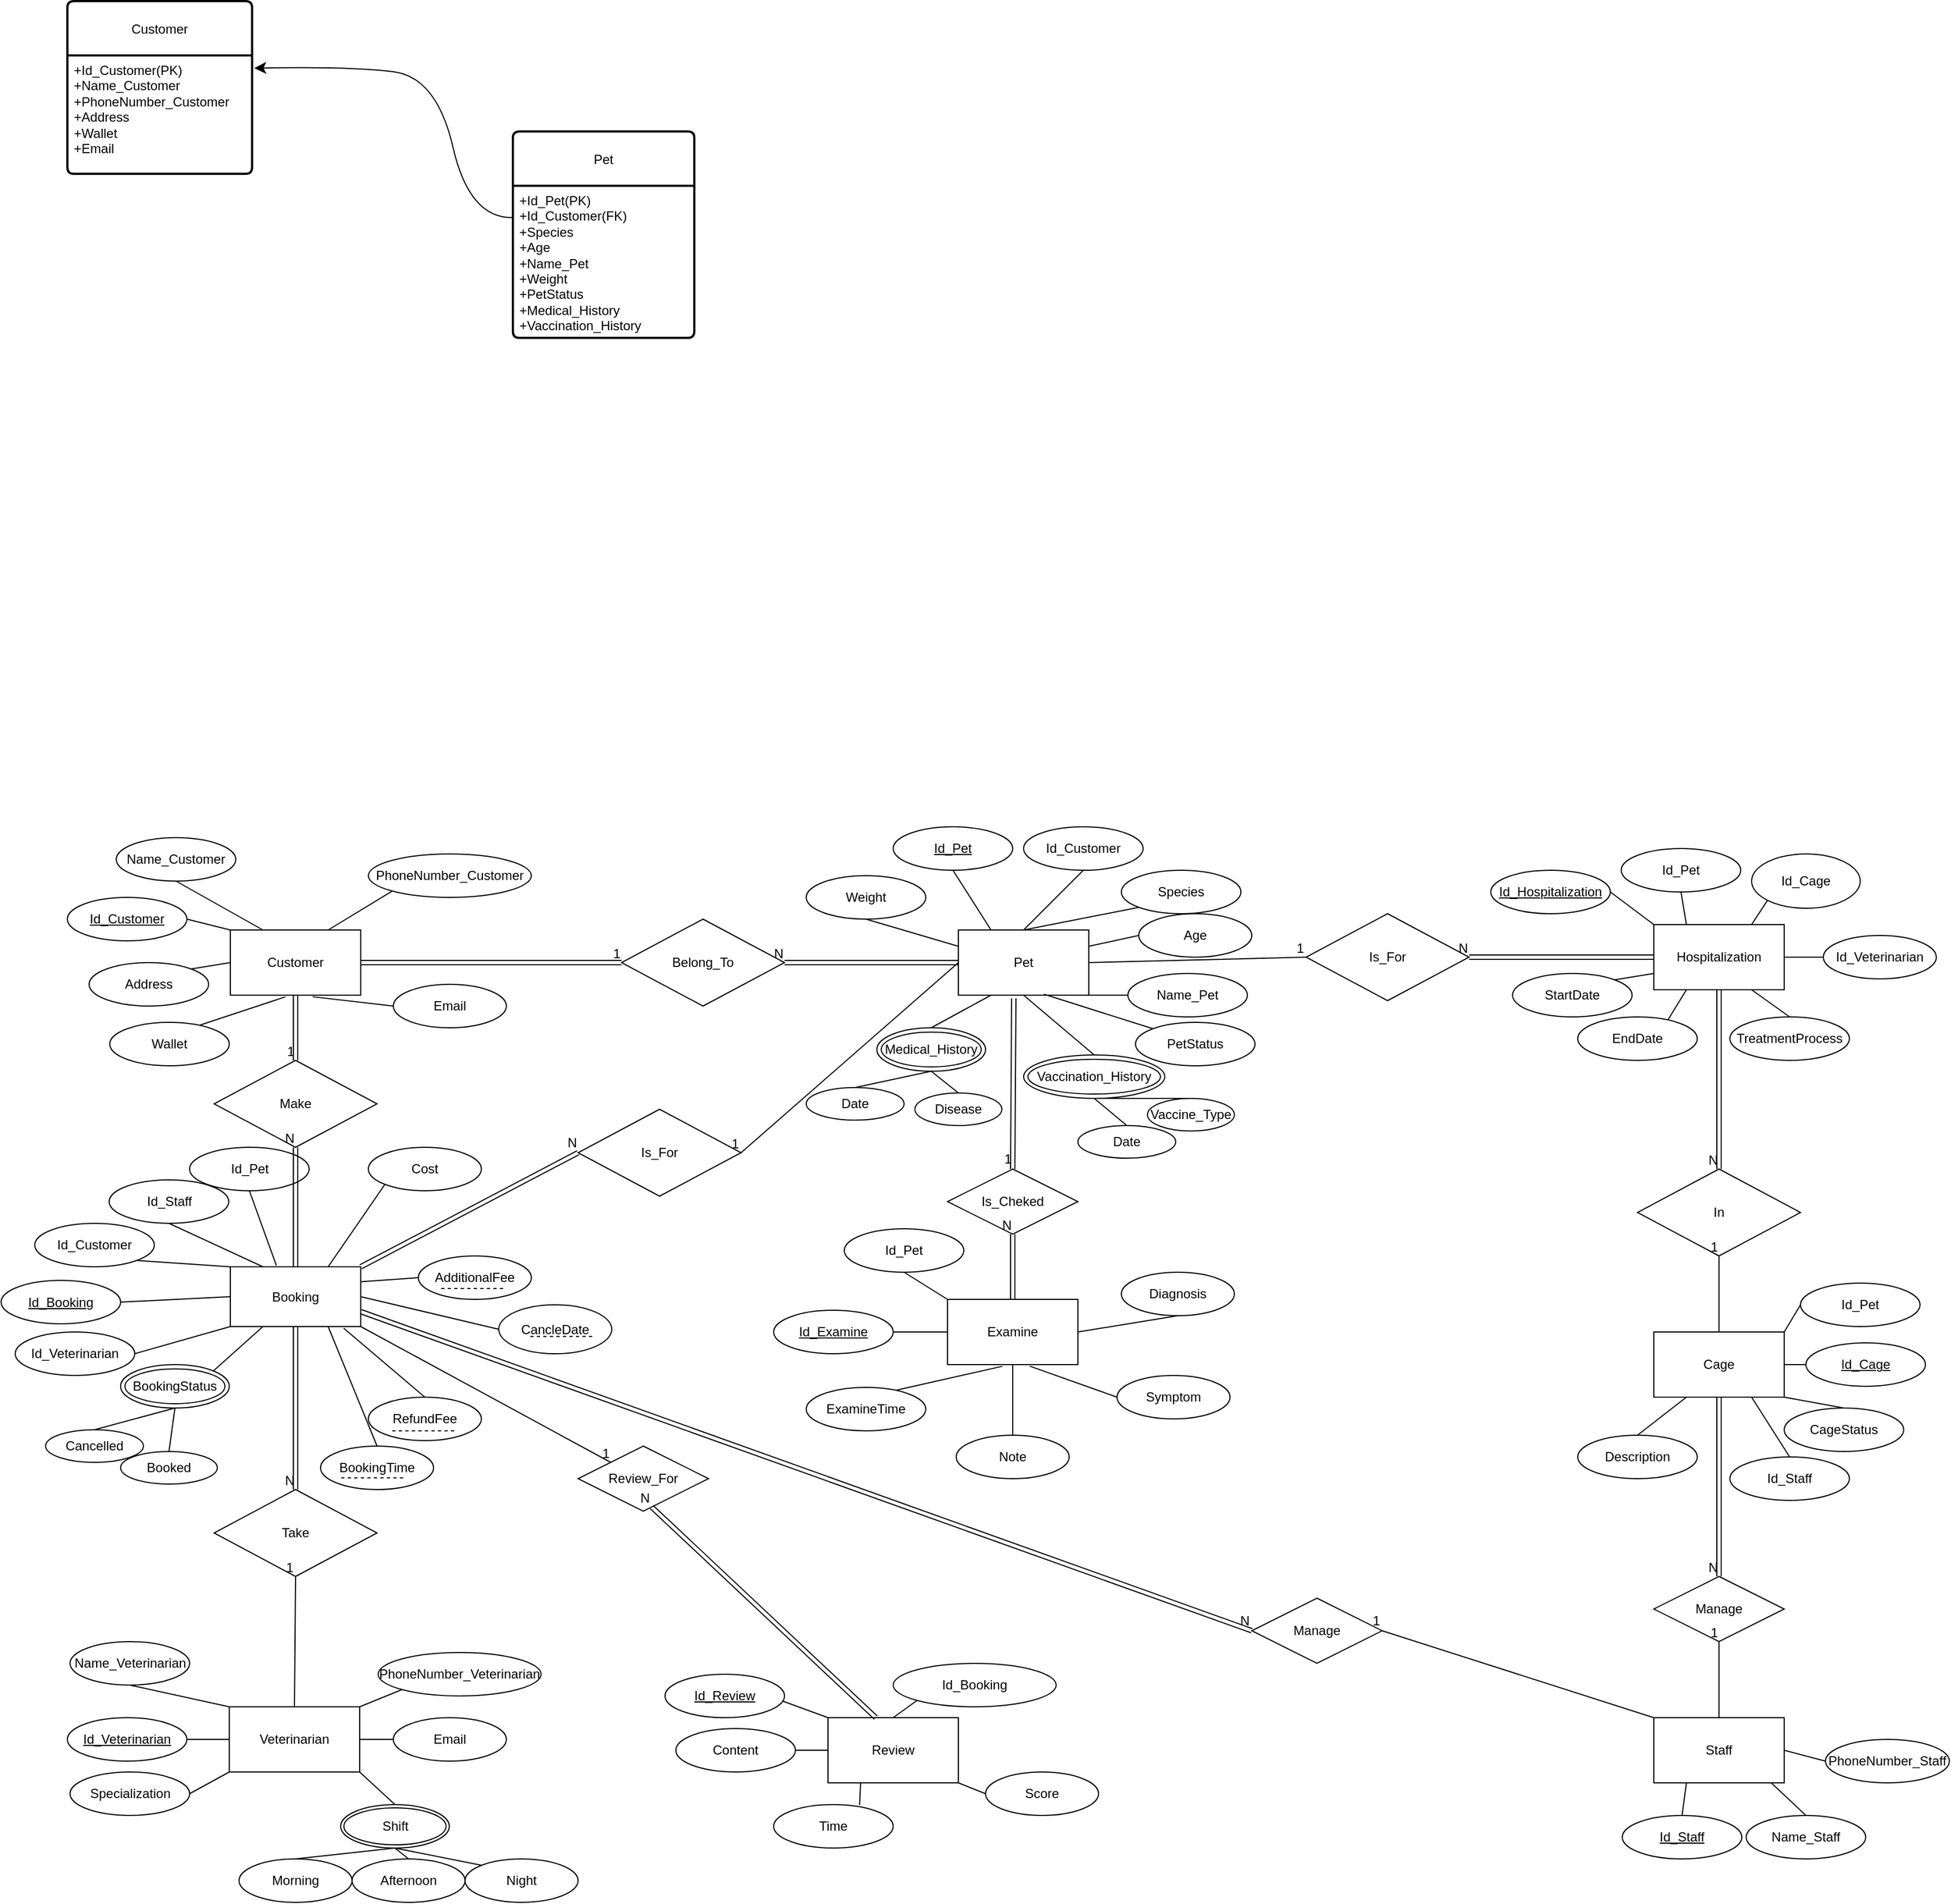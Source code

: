 <mxfile version="25.0.3">
  <diagram name="Trang-1" id="8K1XiuxhxCOyhfcTuzyn">
    <mxGraphModel dx="1877" dy="3015" grid="1" gridSize="10" guides="1" tooltips="1" connect="1" arrows="1" fold="1" page="1" pageScale="1" pageWidth="827" pageHeight="1169" math="0" shadow="0">
      <root>
        <mxCell id="0" />
        <mxCell id="1" parent="0" />
        <mxCell id="QY5TkbS7HgelhhC83756-2" value="Customer" style="rounded=0;whiteSpace=wrap;html=1;" parent="1" vertex="1">
          <mxGeometry x="-40" y="-1005" width="120" height="60" as="geometry" />
        </mxCell>
        <mxCell id="QY5TkbS7HgelhhC83756-3" value="&lt;u&gt;Id_Customer&lt;/u&gt;" style="ellipse;whiteSpace=wrap;html=1;" parent="1" vertex="1">
          <mxGeometry x="-190" y="-1035" width="110" height="40" as="geometry" />
        </mxCell>
        <mxCell id="QY5TkbS7HgelhhC83756-4" value="Address" style="ellipse;whiteSpace=wrap;html=1;" parent="1" vertex="1">
          <mxGeometry x="-170" y="-975" width="110" height="40" as="geometry" />
        </mxCell>
        <mxCell id="QY5TkbS7HgelhhC83756-5" value="Name_Customer" style="ellipse;whiteSpace=wrap;html=1;" parent="1" vertex="1">
          <mxGeometry x="-145" y="-1090" width="110" height="40" as="geometry" />
        </mxCell>
        <mxCell id="QY5TkbS7HgelhhC83756-6" value="PhoneNumber_Customer" style="ellipse;whiteSpace=wrap;html=1;" parent="1" vertex="1">
          <mxGeometry x="87" y="-1075" width="150" height="40" as="geometry" />
        </mxCell>
        <mxCell id="QY5TkbS7HgelhhC83756-7" value="Email" style="ellipse;whiteSpace=wrap;html=1;" parent="1" vertex="1">
          <mxGeometry x="110" y="-955" width="104" height="40" as="geometry" />
        </mxCell>
        <mxCell id="QY5TkbS7HgelhhC83756-8" value="Wallet" style="ellipse;whiteSpace=wrap;html=1;" parent="1" vertex="1">
          <mxGeometry x="-151" y="-920" width="110" height="40" as="geometry" />
        </mxCell>
        <mxCell id="QY5TkbS7HgelhhC83756-9" value="" style="endArrow=none;html=1;rounded=0;entryX=0;entryY=1;entryDx=0;entryDy=0;exitX=0.75;exitY=0;exitDx=0;exitDy=0;" parent="1" source="QY5TkbS7HgelhhC83756-2" target="QY5TkbS7HgelhhC83756-6" edge="1">
          <mxGeometry width="50" height="50" relative="1" as="geometry">
            <mxPoint x="170" y="-755" as="sourcePoint" />
            <mxPoint x="220" y="-805" as="targetPoint" />
          </mxGeometry>
        </mxCell>
        <mxCell id="QY5TkbS7HgelhhC83756-10" value="" style="endArrow=none;html=1;rounded=0;exitX=0.5;exitY=1;exitDx=0;exitDy=0;entryX=0.25;entryY=0;entryDx=0;entryDy=0;" parent="1" source="QY5TkbS7HgelhhC83756-5" target="QY5TkbS7HgelhhC83756-2" edge="1">
          <mxGeometry width="50" height="50" relative="1" as="geometry">
            <mxPoint x="180" y="-745" as="sourcePoint" />
            <mxPoint x="230" y="-795" as="targetPoint" />
          </mxGeometry>
        </mxCell>
        <mxCell id="QY5TkbS7HgelhhC83756-11" value="" style="endArrow=none;html=1;rounded=0;entryX=0.631;entryY=1.024;entryDx=0;entryDy=0;exitX=0;exitY=0.5;exitDx=0;exitDy=0;entryPerimeter=0;" parent="1" source="QY5TkbS7HgelhhC83756-7" target="QY5TkbS7HgelhhC83756-2" edge="1">
          <mxGeometry width="50" height="50" relative="1" as="geometry">
            <mxPoint x="190" y="-735" as="sourcePoint" />
            <mxPoint x="240" y="-785" as="targetPoint" />
          </mxGeometry>
        </mxCell>
        <mxCell id="QY5TkbS7HgelhhC83756-12" value="" style="endArrow=none;html=1;rounded=0;exitX=1;exitY=0.5;exitDx=0;exitDy=0;entryX=0;entryY=0;entryDx=0;entryDy=0;" parent="1" source="QY5TkbS7HgelhhC83756-3" target="QY5TkbS7HgelhhC83756-2" edge="1">
          <mxGeometry width="50" height="50" relative="1" as="geometry">
            <mxPoint x="-5" y="-1025" as="sourcePoint" />
            <mxPoint x="30" y="-995" as="targetPoint" />
          </mxGeometry>
        </mxCell>
        <mxCell id="QY5TkbS7HgelhhC83756-13" value="" style="endArrow=none;html=1;rounded=0;exitX=1;exitY=0;exitDx=0;exitDy=0;entryX=0;entryY=0.5;entryDx=0;entryDy=0;" parent="1" source="QY5TkbS7HgelhhC83756-4" target="QY5TkbS7HgelhhC83756-2" edge="1">
          <mxGeometry width="50" height="50" relative="1" as="geometry">
            <mxPoint x="-70" y="-1005" as="sourcePoint" />
            <mxPoint x="-30" y="-995" as="targetPoint" />
          </mxGeometry>
        </mxCell>
        <mxCell id="QY5TkbS7HgelhhC83756-14" value="" style="endArrow=none;html=1;rounded=0;entryX=0.421;entryY=1.026;entryDx=0;entryDy=0;entryPerimeter=0;exitX=0.756;exitY=0.062;exitDx=0;exitDy=0;exitPerimeter=0;" parent="1" source="QY5TkbS7HgelhhC83756-8" target="QY5TkbS7HgelhhC83756-2" edge="1">
          <mxGeometry width="50" height="50" relative="1" as="geometry">
            <mxPoint x="-30" y="-918" as="sourcePoint" />
            <mxPoint x="-30" y="-935" as="targetPoint" />
          </mxGeometry>
        </mxCell>
        <mxCell id="QY5TkbS7HgelhhC83756-18" value="Pet" style="rounded=0;whiteSpace=wrap;html=1;" parent="1" vertex="1">
          <mxGeometry x="630" y="-1005" width="120" height="60" as="geometry" />
        </mxCell>
        <mxCell id="QY5TkbS7HgelhhC83756-19" value="&lt;u&gt;Id_Pet&lt;/u&gt;" style="ellipse;whiteSpace=wrap;html=1;" parent="1" vertex="1">
          <mxGeometry x="570" y="-1100" width="110" height="40" as="geometry" />
        </mxCell>
        <mxCell id="QY5TkbS7HgelhhC83756-20" value="Weight" style="ellipse;whiteSpace=wrap;html=1;" parent="1" vertex="1">
          <mxGeometry x="490" y="-1055" width="110" height="40" as="geometry" />
        </mxCell>
        <mxCell id="QY5TkbS7HgelhhC83756-21" value="Id_Customer" style="ellipse;whiteSpace=wrap;html=1;" parent="1" vertex="1">
          <mxGeometry x="690" y="-1100" width="110" height="40" as="geometry" />
        </mxCell>
        <mxCell id="QY5TkbS7HgelhhC83756-22" value="Species" style="ellipse;whiteSpace=wrap;html=1;" parent="1" vertex="1">
          <mxGeometry x="780" y="-1060" width="110" height="40" as="geometry" />
        </mxCell>
        <mxCell id="QY5TkbS7HgelhhC83756-23" value="Age" style="ellipse;whiteSpace=wrap;html=1;" parent="1" vertex="1">
          <mxGeometry x="796" y="-1020" width="104" height="40" as="geometry" />
        </mxCell>
        <mxCell id="QY5TkbS7HgelhhC83756-25" value="" style="endArrow=none;html=1;rounded=0;entryX=0;entryY=1;entryDx=0;entryDy=0;exitX=0.5;exitY=0;exitDx=0;exitDy=0;" parent="1" source="QY5TkbS7HgelhhC83756-18" target="QY5TkbS7HgelhhC83756-22" edge="1">
          <mxGeometry width="50" height="50" relative="1" as="geometry">
            <mxPoint x="840" y="-745" as="sourcePoint" />
            <mxPoint x="890" y="-795" as="targetPoint" />
          </mxGeometry>
        </mxCell>
        <mxCell id="QY5TkbS7HgelhhC83756-26" value="" style="endArrow=none;html=1;rounded=0;exitX=0.5;exitY=1;exitDx=0;exitDy=0;entryX=0.5;entryY=0;entryDx=0;entryDy=0;" parent="1" source="QY5TkbS7HgelhhC83756-21" target="QY5TkbS7HgelhhC83756-18" edge="1">
          <mxGeometry width="50" height="50" relative="1" as="geometry">
            <mxPoint x="850" y="-735" as="sourcePoint" />
            <mxPoint x="900" y="-785" as="targetPoint" />
          </mxGeometry>
        </mxCell>
        <mxCell id="QY5TkbS7HgelhhC83756-27" value="" style="endArrow=none;html=1;rounded=0;entryX=1;entryY=0.25;entryDx=0;entryDy=0;exitX=0;exitY=0.5;exitDx=0;exitDy=0;" parent="1" source="QY5TkbS7HgelhhC83756-23" target="QY5TkbS7HgelhhC83756-18" edge="1">
          <mxGeometry width="50" height="50" relative="1" as="geometry">
            <mxPoint x="860" y="-725" as="sourcePoint" />
            <mxPoint x="910" y="-775" as="targetPoint" />
          </mxGeometry>
        </mxCell>
        <mxCell id="QY5TkbS7HgelhhC83756-28" value="" style="endArrow=none;html=1;rounded=0;exitX=0.5;exitY=1;exitDx=0;exitDy=0;entryX=0.25;entryY=0;entryDx=0;entryDy=0;" parent="1" source="QY5TkbS7HgelhhC83756-19" target="QY5TkbS7HgelhhC83756-18" edge="1">
          <mxGeometry width="50" height="50" relative="1" as="geometry">
            <mxPoint x="665" y="-1015" as="sourcePoint" />
            <mxPoint x="700" y="-985" as="targetPoint" />
          </mxGeometry>
        </mxCell>
        <mxCell id="QY5TkbS7HgelhhC83756-29" value="" style="endArrow=none;html=1;rounded=0;entryX=0;entryY=0.25;entryDx=0;entryDy=0;exitX=0.5;exitY=1;exitDx=0;exitDy=0;" parent="1" source="QY5TkbS7HgelhhC83756-20" target="QY5TkbS7HgelhhC83756-18" edge="1">
          <mxGeometry width="50" height="50" relative="1" as="geometry">
            <mxPoint x="644" y="-1050" as="sourcePoint" />
            <mxPoint x="630" y="-965" as="targetPoint" />
          </mxGeometry>
        </mxCell>
        <mxCell id="QY5TkbS7HgelhhC83756-31" value="Name_Pet" style="ellipse;whiteSpace=wrap;html=1;" parent="1" vertex="1">
          <mxGeometry x="786" y="-965" width="110" height="40" as="geometry" />
        </mxCell>
        <mxCell id="QY5TkbS7HgelhhC83756-32" value="" style="endArrow=none;html=1;rounded=0;entryX=1;entryY=1;entryDx=0;entryDy=0;exitX=0;exitY=0.5;exitDx=0;exitDy=0;" parent="1" source="QY5TkbS7HgelhhC83756-31" target="QY5TkbS7HgelhhC83756-18" edge="1">
          <mxGeometry width="50" height="50" relative="1" as="geometry">
            <mxPoint x="880" y="-860" as="sourcePoint" />
            <mxPoint x="700" y="-760" as="targetPoint" />
          </mxGeometry>
        </mxCell>
        <mxCell id="QY5TkbS7HgelhhC83756-36" value="Medical_History" style="ellipse;shape=doubleEllipse;whiteSpace=wrap;html=1;" parent="1" vertex="1">
          <mxGeometry x="555" y="-915" width="100" height="40" as="geometry" />
        </mxCell>
        <mxCell id="QY5TkbS7HgelhhC83756-37" value="Vaccination_History" style="ellipse;shape=doubleEllipse;whiteSpace=wrap;html=1;" parent="1" vertex="1">
          <mxGeometry x="690" y="-890" width="130" height="40" as="geometry" />
        </mxCell>
        <mxCell id="QY5TkbS7HgelhhC83756-38" value="" style="endArrow=none;html=1;rounded=0;exitX=0.25;exitY=1;exitDx=0;exitDy=0;entryX=0.5;entryY=0;entryDx=0;entryDy=0;" parent="1" source="QY5TkbS7HgelhhC83756-18" target="QY5TkbS7HgelhhC83756-36" edge="1">
          <mxGeometry width="50" height="50" relative="1" as="geometry">
            <mxPoint x="654" y="-1046" as="sourcePoint" />
            <mxPoint x="640" y="-985" as="targetPoint" />
          </mxGeometry>
        </mxCell>
        <mxCell id="QY5TkbS7HgelhhC83756-39" value="" style="endArrow=none;html=1;rounded=0;exitX=0.5;exitY=1;exitDx=0;exitDy=0;entryX=0.5;entryY=0;entryDx=0;entryDy=0;" parent="1" source="QY5TkbS7HgelhhC83756-18" target="QY5TkbS7HgelhhC83756-37" edge="1">
          <mxGeometry width="50" height="50" relative="1" as="geometry">
            <mxPoint x="654" y="-1046" as="sourcePoint" />
            <mxPoint x="640" y="-985" as="targetPoint" />
          </mxGeometry>
        </mxCell>
        <mxCell id="QY5TkbS7HgelhhC83756-40" value="Disease" style="ellipse;whiteSpace=wrap;html=1;" parent="1" vertex="1">
          <mxGeometry x="590" y="-855" width="80" height="30" as="geometry" />
        </mxCell>
        <mxCell id="QY5TkbS7HgelhhC83756-41" value="Date" style="ellipse;whiteSpace=wrap;html=1;" parent="1" vertex="1">
          <mxGeometry x="490" y="-860" width="90" height="30" as="geometry" />
        </mxCell>
        <mxCell id="QY5TkbS7HgelhhC83756-42" value="Vaccine_Type" style="ellipse;whiteSpace=wrap;html=1;" parent="1" vertex="1">
          <mxGeometry x="804" y="-850" width="80" height="30" as="geometry" />
        </mxCell>
        <mxCell id="QY5TkbS7HgelhhC83756-43" value="Date" style="ellipse;whiteSpace=wrap;html=1;" parent="1" vertex="1">
          <mxGeometry x="740" y="-825" width="90" height="30" as="geometry" />
        </mxCell>
        <mxCell id="QY5TkbS7HgelhhC83756-45" value="" style="endArrow=none;html=1;rounded=0;exitX=0.5;exitY=1;exitDx=0;exitDy=0;entryX=0.5;entryY=0;entryDx=0;entryDy=0;" parent="1" source="QY5TkbS7HgelhhC83756-36" target="QY5TkbS7HgelhhC83756-41" edge="1">
          <mxGeometry width="50" height="50" relative="1" as="geometry">
            <mxPoint x="670" y="-925" as="sourcePoint" />
            <mxPoint x="600" y="-880" as="targetPoint" />
          </mxGeometry>
        </mxCell>
        <mxCell id="QY5TkbS7HgelhhC83756-46" value="" style="endArrow=none;html=1;rounded=0;exitX=0.5;exitY=1;exitDx=0;exitDy=0;entryX=0.5;entryY=0;entryDx=0;entryDy=0;" parent="1" source="QY5TkbS7HgelhhC83756-36" target="QY5TkbS7HgelhhC83756-40" edge="1">
          <mxGeometry width="50" height="50" relative="1" as="geometry">
            <mxPoint x="600" y="-840" as="sourcePoint" />
            <mxPoint x="575" y="-820" as="targetPoint" />
          </mxGeometry>
        </mxCell>
        <mxCell id="QY5TkbS7HgelhhC83756-47" value="" style="endArrow=none;html=1;rounded=0;exitX=0.5;exitY=1;exitDx=0;exitDy=0;entryX=0.5;entryY=0;entryDx=0;entryDy=0;" parent="1" source="QY5TkbS7HgelhhC83756-37" target="QY5TkbS7HgelhhC83756-42" edge="1">
          <mxGeometry width="50" height="50" relative="1" as="geometry">
            <mxPoint x="600" y="-840" as="sourcePoint" />
            <mxPoint x="650" y="-790" as="targetPoint" />
          </mxGeometry>
        </mxCell>
        <mxCell id="QY5TkbS7HgelhhC83756-48" value="" style="endArrow=none;html=1;rounded=0;exitX=0.5;exitY=1;exitDx=0;exitDy=0;entryX=0.5;entryY=0;entryDx=0;entryDy=0;" parent="1" source="QY5TkbS7HgelhhC83756-37" target="QY5TkbS7HgelhhC83756-43" edge="1">
          <mxGeometry width="50" height="50" relative="1" as="geometry">
            <mxPoint x="725" y="-840" as="sourcePoint" />
            <mxPoint x="800" y="-800" as="targetPoint" />
          </mxGeometry>
        </mxCell>
        <mxCell id="QY5TkbS7HgelhhC83756-49" value="Staff" style="rounded=0;whiteSpace=wrap;html=1;" parent="1" vertex="1">
          <mxGeometry x="1270" y="-280" width="120" height="60" as="geometry" />
        </mxCell>
        <mxCell id="QY5TkbS7HgelhhC83756-50" value="&lt;u&gt;Id_Staff&lt;/u&gt;" style="ellipse;whiteSpace=wrap;html=1;" parent="1" vertex="1">
          <mxGeometry x="1241" y="-190" width="110" height="40" as="geometry" />
        </mxCell>
        <mxCell id="QY5TkbS7HgelhhC83756-52" value="Name_Staff" style="ellipse;whiteSpace=wrap;html=1;" parent="1" vertex="1">
          <mxGeometry x="1355" y="-190" width="110" height="40" as="geometry" />
        </mxCell>
        <mxCell id="QY5TkbS7HgelhhC83756-53" value="PhoneNumber_Staff" style="ellipse;whiteSpace=wrap;html=1;" parent="1" vertex="1">
          <mxGeometry x="1428" y="-260" width="114" height="40" as="geometry" />
        </mxCell>
        <mxCell id="QY5TkbS7HgelhhC83756-56" value="" style="endArrow=none;html=1;rounded=0;entryX=0;entryY=0.5;entryDx=0;entryDy=0;exitX=1;exitY=0.5;exitDx=0;exitDy=0;" parent="1" source="QY5TkbS7HgelhhC83756-49" target="QY5TkbS7HgelhhC83756-53" edge="1">
          <mxGeometry width="50" height="50" relative="1" as="geometry">
            <mxPoint x="1346" y="-50" as="sourcePoint" />
            <mxPoint x="1396" y="-100" as="targetPoint" />
          </mxGeometry>
        </mxCell>
        <mxCell id="QY5TkbS7HgelhhC83756-57" value="" style="endArrow=none;html=1;rounded=0;exitX=0.5;exitY=0;exitDx=0;exitDy=0;entryX=0.902;entryY=1.002;entryDx=0;entryDy=0;entryPerimeter=0;" parent="1" source="QY5TkbS7HgelhhC83756-52" target="QY5TkbS7HgelhhC83756-49" edge="1">
          <mxGeometry width="50" height="50" relative="1" as="geometry">
            <mxPoint x="1356" y="-40" as="sourcePoint" />
            <mxPoint x="1406" y="-90" as="targetPoint" />
          </mxGeometry>
        </mxCell>
        <mxCell id="QY5TkbS7HgelhhC83756-59" value="" style="endArrow=none;html=1;rounded=0;exitX=0.5;exitY=0;exitDx=0;exitDy=0;entryX=0.25;entryY=1;entryDx=0;entryDy=0;" parent="1" source="QY5TkbS7HgelhhC83756-50" target="QY5TkbS7HgelhhC83756-49" edge="1">
          <mxGeometry width="50" height="50" relative="1" as="geometry">
            <mxPoint x="1171" y="-320" as="sourcePoint" />
            <mxPoint x="1206" y="-290" as="targetPoint" />
          </mxGeometry>
        </mxCell>
        <mxCell id="CYrbQzywCWd79HdZjNZl-1" value="Veterinarian" style="rounded=0;whiteSpace=wrap;html=1;" parent="1" vertex="1">
          <mxGeometry x="-41" y="-290" width="120" height="60" as="geometry" />
        </mxCell>
        <mxCell id="CYrbQzywCWd79HdZjNZl-2" value="&lt;u&gt;Id_Veterinarian&lt;/u&gt;" style="ellipse;whiteSpace=wrap;html=1;" parent="1" vertex="1">
          <mxGeometry x="-190" y="-280" width="110" height="40" as="geometry" />
        </mxCell>
        <mxCell id="CYrbQzywCWd79HdZjNZl-4" value="Name_Veterinarian" style="ellipse;whiteSpace=wrap;html=1;" parent="1" vertex="1">
          <mxGeometry x="-187.5" y="-350" width="110" height="40" as="geometry" />
        </mxCell>
        <mxCell id="CYrbQzywCWd79HdZjNZl-5" value="PhoneNumber_Veterinarian" style="ellipse;whiteSpace=wrap;html=1;" parent="1" vertex="1">
          <mxGeometry x="96" y="-340" width="150" height="40" as="geometry" />
        </mxCell>
        <mxCell id="CYrbQzywCWd79HdZjNZl-6" value="Email" style="ellipse;whiteSpace=wrap;html=1;" parent="1" vertex="1">
          <mxGeometry x="110" y="-280" width="104" height="40" as="geometry" />
        </mxCell>
        <mxCell id="CYrbQzywCWd79HdZjNZl-8" value="" style="endArrow=none;html=1;rounded=0;entryX=0;entryY=1;entryDx=0;entryDy=0;exitX=1;exitY=0;exitDx=0;exitDy=0;" parent="1" source="CYrbQzywCWd79HdZjNZl-1" target="CYrbQzywCWd79HdZjNZl-5" edge="1">
          <mxGeometry width="50" height="50" relative="1" as="geometry">
            <mxPoint x="166.5" y="-40" as="sourcePoint" />
            <mxPoint x="216.5" y="-90" as="targetPoint" />
          </mxGeometry>
        </mxCell>
        <mxCell id="CYrbQzywCWd79HdZjNZl-9" value="" style="endArrow=none;html=1;rounded=0;exitX=0.5;exitY=1;exitDx=0;exitDy=0;entryX=0;entryY=0;entryDx=0;entryDy=0;" parent="1" source="CYrbQzywCWd79HdZjNZl-4" target="CYrbQzywCWd79HdZjNZl-1" edge="1">
          <mxGeometry width="50" height="50" relative="1" as="geometry">
            <mxPoint x="176.5" y="-30" as="sourcePoint" />
            <mxPoint x="226.5" y="-80" as="targetPoint" />
          </mxGeometry>
        </mxCell>
        <mxCell id="CYrbQzywCWd79HdZjNZl-10" value="" style="endArrow=none;html=1;rounded=0;entryX=1;entryY=0.5;entryDx=0;entryDy=0;exitX=0;exitY=0.5;exitDx=0;exitDy=0;" parent="1" source="CYrbQzywCWd79HdZjNZl-6" target="CYrbQzywCWd79HdZjNZl-1" edge="1">
          <mxGeometry width="50" height="50" relative="1" as="geometry">
            <mxPoint x="186.5" y="-20" as="sourcePoint" />
            <mxPoint x="236.5" y="-70" as="targetPoint" />
          </mxGeometry>
        </mxCell>
        <mxCell id="CYrbQzywCWd79HdZjNZl-11" value="" style="endArrow=none;html=1;rounded=0;exitX=1;exitY=0.5;exitDx=0;exitDy=0;entryX=0;entryY=0.5;entryDx=0;entryDy=0;" parent="1" source="CYrbQzywCWd79HdZjNZl-2" target="CYrbQzywCWd79HdZjNZl-1" edge="1">
          <mxGeometry width="50" height="50" relative="1" as="geometry">
            <mxPoint x="-8.5" y="-310" as="sourcePoint" />
            <mxPoint x="26.5" y="-280" as="targetPoint" />
          </mxGeometry>
        </mxCell>
        <mxCell id="CYrbQzywCWd79HdZjNZl-12" value="" style="endArrow=none;html=1;rounded=0;exitX=1;exitY=0.5;exitDx=0;exitDy=0;entryX=0;entryY=1;entryDx=0;entryDy=0;" parent="1" source="CYrbQzywCWd79HdZjNZl-14" target="CYrbQzywCWd79HdZjNZl-1" edge="1">
          <mxGeometry width="50" height="50" relative="1" as="geometry">
            <mxPoint x="-79.746" y="-254.192" as="sourcePoint" />
            <mxPoint x="-33.5" y="-280" as="targetPoint" />
          </mxGeometry>
        </mxCell>
        <mxCell id="CYrbQzywCWd79HdZjNZl-14" value="Specialization" style="ellipse;whiteSpace=wrap;html=1;" parent="1" vertex="1">
          <mxGeometry x="-187.5" y="-230" width="110" height="40" as="geometry" />
        </mxCell>
        <mxCell id="CYrbQzywCWd79HdZjNZl-16" value="Booking" style="rounded=0;whiteSpace=wrap;html=1;" parent="1" vertex="1">
          <mxGeometry x="-40" y="-695" width="120" height="55" as="geometry" />
        </mxCell>
        <mxCell id="CYrbQzywCWd79HdZjNZl-17" value="&lt;u&gt;Id_Booking&lt;/u&gt;" style="ellipse;whiteSpace=wrap;html=1;" parent="1" vertex="1">
          <mxGeometry x="-251" y="-682.5" width="110" height="40" as="geometry" />
        </mxCell>
        <mxCell id="CYrbQzywCWd79HdZjNZl-18" value="Id_Veterinarian" style="ellipse;whiteSpace=wrap;html=1;" parent="1" vertex="1">
          <mxGeometry x="-238" y="-635" width="110" height="40" as="geometry" />
        </mxCell>
        <mxCell id="CYrbQzywCWd79HdZjNZl-19" value="Id_Customer" style="ellipse;whiteSpace=wrap;html=1;" parent="1" vertex="1">
          <mxGeometry x="-220" y="-735" width="110" height="40" as="geometry" />
        </mxCell>
        <mxCell id="CYrbQzywCWd79HdZjNZl-20" value="Id_Pet" style="ellipse;whiteSpace=wrap;html=1;" parent="1" vertex="1">
          <mxGeometry x="-77.5" y="-805" width="110" height="40" as="geometry" />
        </mxCell>
        <mxCell id="CYrbQzywCWd79HdZjNZl-21" value="Cost" style="ellipse;whiteSpace=wrap;html=1;" parent="1" vertex="1">
          <mxGeometry x="87" y="-805" width="104" height="40" as="geometry" />
        </mxCell>
        <mxCell id="CYrbQzywCWd79HdZjNZl-23" value="" style="endArrow=none;html=1;rounded=0;entryX=0.5;entryY=1;entryDx=0;entryDy=0;exitX=0.353;exitY=-0.021;exitDx=0;exitDy=0;exitPerimeter=0;" parent="1" source="CYrbQzywCWd79HdZjNZl-16" target="CYrbQzywCWd79HdZjNZl-20" edge="1">
          <mxGeometry width="50" height="50" relative="1" as="geometry">
            <mxPoint x="170" y="-445" as="sourcePoint" />
            <mxPoint x="220" y="-495" as="targetPoint" />
          </mxGeometry>
        </mxCell>
        <mxCell id="CYrbQzywCWd79HdZjNZl-24" value="" style="endArrow=none;html=1;rounded=0;exitX=1;exitY=1;exitDx=0;exitDy=0;entryX=0;entryY=0;entryDx=0;entryDy=0;" parent="1" source="CYrbQzywCWd79HdZjNZl-19" target="CYrbQzywCWd79HdZjNZl-16" edge="1">
          <mxGeometry width="50" height="50" relative="1" as="geometry">
            <mxPoint x="180" y="-435" as="sourcePoint" />
            <mxPoint x="230" y="-485" as="targetPoint" />
          </mxGeometry>
        </mxCell>
        <mxCell id="CYrbQzywCWd79HdZjNZl-25" value="" style="endArrow=none;html=1;rounded=0;entryX=0.75;entryY=0;entryDx=0;entryDy=0;exitX=0;exitY=1;exitDx=0;exitDy=0;" parent="1" source="CYrbQzywCWd79HdZjNZl-21" target="CYrbQzywCWd79HdZjNZl-16" edge="1">
          <mxGeometry width="50" height="50" relative="1" as="geometry">
            <mxPoint x="190" y="-425" as="sourcePoint" />
            <mxPoint x="240" y="-475" as="targetPoint" />
          </mxGeometry>
        </mxCell>
        <mxCell id="CYrbQzywCWd79HdZjNZl-26" value="" style="endArrow=none;html=1;rounded=0;exitX=1;exitY=0.5;exitDx=0;exitDy=0;entryX=0;entryY=0.5;entryDx=0;entryDy=0;" parent="1" source="CYrbQzywCWd79HdZjNZl-17" target="CYrbQzywCWd79HdZjNZl-16" edge="1">
          <mxGeometry width="50" height="50" relative="1" as="geometry">
            <mxPoint x="-5" y="-715" as="sourcePoint" />
            <mxPoint x="-50" y="-662" as="targetPoint" />
          </mxGeometry>
        </mxCell>
        <mxCell id="CYrbQzywCWd79HdZjNZl-27" value="" style="endArrow=none;html=1;rounded=0;exitX=1;exitY=0.5;exitDx=0;exitDy=0;entryX=0;entryY=1;entryDx=0;entryDy=0;" parent="1" source="CYrbQzywCWd79HdZjNZl-18" target="CYrbQzywCWd79HdZjNZl-16" edge="1">
          <mxGeometry width="50" height="50" relative="1" as="geometry">
            <mxPoint x="-70" y="-695" as="sourcePoint" />
            <mxPoint x="-30" y="-685" as="targetPoint" />
          </mxGeometry>
        </mxCell>
        <mxCell id="CYrbQzywCWd79HdZjNZl-28" value="" style="endArrow=none;html=1;rounded=0;entryX=0.25;entryY=1;entryDx=0;entryDy=0;exitX=1;exitY=0;exitDx=0;exitDy=0;" parent="1" source="CYrbQzywCWd79HdZjNZl-31" target="CYrbQzywCWd79HdZjNZl-16" edge="1">
          <mxGeometry width="50" height="50" relative="1" as="geometry">
            <mxPoint x="-27.84" y="-602.52" as="sourcePoint" />
            <mxPoint x="-30" y="-625" as="targetPoint" />
          </mxGeometry>
        </mxCell>
        <mxCell id="CYrbQzywCWd79HdZjNZl-30" value="" style="endArrow=none;html=1;rounded=0;entryX=1;entryY=1;entryDx=0;entryDy=0;exitX=0.5;exitY=0;exitDx=0;exitDy=0;" parent="1" source="v_iVz3Cyv8esipc46K-R-9" target="CYrbQzywCWd79HdZjNZl-1" edge="1">
          <mxGeometry width="50" height="50" relative="1" as="geometry">
            <mxPoint x="112.5" y="-220" as="sourcePoint" />
            <mxPoint x="82.5" y="-210" as="targetPoint" />
          </mxGeometry>
        </mxCell>
        <mxCell id="CYrbQzywCWd79HdZjNZl-31" value="BookingStatus" style="ellipse;shape=doubleEllipse;whiteSpace=wrap;html=1;" parent="1" vertex="1">
          <mxGeometry x="-141" y="-605" width="100" height="40" as="geometry" />
        </mxCell>
        <mxCell id="CYrbQzywCWd79HdZjNZl-33" value="Cancelled" style="ellipse;whiteSpace=wrap;html=1;" parent="1" vertex="1">
          <mxGeometry x="-210" y="-545" width="90" height="30" as="geometry" />
        </mxCell>
        <mxCell id="CYrbQzywCWd79HdZjNZl-34" value="Booked" style="ellipse;whiteSpace=wrap;html=1;" parent="1" vertex="1">
          <mxGeometry x="-141" y="-525" width="89" height="30" as="geometry" />
        </mxCell>
        <mxCell id="CYrbQzywCWd79HdZjNZl-36" value="" style="endArrow=none;html=1;rounded=0;exitX=0.5;exitY=0;exitDx=0;exitDy=0;entryX=0.5;entryY=1;entryDx=0;entryDy=0;" parent="1" source="CYrbQzywCWd79HdZjNZl-33" target="CYrbQzywCWd79HdZjNZl-31" edge="1">
          <mxGeometry width="50" height="50" relative="1" as="geometry">
            <mxPoint x="50" y="-655" as="sourcePoint" />
            <mxPoint x="100" y="-705" as="targetPoint" />
          </mxGeometry>
        </mxCell>
        <mxCell id="CYrbQzywCWd79HdZjNZl-37" value="" style="endArrow=none;html=1;rounded=0;exitX=0.5;exitY=0;exitDx=0;exitDy=0;entryX=0.5;entryY=1;entryDx=0;entryDy=0;" parent="1" source="CYrbQzywCWd79HdZjNZl-34" target="CYrbQzywCWd79HdZjNZl-31" edge="1">
          <mxGeometry width="50" height="50" relative="1" as="geometry">
            <mxPoint x="-155" y="-535" as="sourcePoint" />
            <mxPoint x="-81" y="-555" as="targetPoint" />
          </mxGeometry>
        </mxCell>
        <mxCell id="CYrbQzywCWd79HdZjNZl-39" value="CancleDate" style="ellipse;whiteSpace=wrap;html=1;" parent="1" vertex="1">
          <mxGeometry x="207" y="-660" width="104" height="45" as="geometry" />
        </mxCell>
        <mxCell id="rCRyRs_JGvl4wqe72HWA-1" value="" style="endArrow=none;dashed=1;html=1;rounded=0;" parent="1" edge="1">
          <mxGeometry width="50" height="50" relative="1" as="geometry">
            <mxPoint x="236" y="-630.83" as="sourcePoint" />
            <mxPoint x="296" y="-630.83" as="targetPoint" />
            <Array as="points">
              <mxPoint x="256" y="-630.83" />
            </Array>
          </mxGeometry>
        </mxCell>
        <mxCell id="rCRyRs_JGvl4wqe72HWA-4" value="" style="endArrow=none;html=1;rounded=0;entryX=0;entryY=0.5;entryDx=0;entryDy=0;exitX=1;exitY=0.5;exitDx=0;exitDy=0;" parent="1" source="CYrbQzywCWd79HdZjNZl-16" target="CYrbQzywCWd79HdZjNZl-39" edge="1">
          <mxGeometry width="50" height="50" relative="1" as="geometry">
            <mxPoint x="80" y="-535" as="sourcePoint" />
            <mxPoint x="130" y="-585" as="targetPoint" />
          </mxGeometry>
        </mxCell>
        <mxCell id="rCRyRs_JGvl4wqe72HWA-8" value="RefundFee" style="ellipse;whiteSpace=wrap;html=1;" parent="1" vertex="1">
          <mxGeometry x="87" y="-575" width="104" height="40" as="geometry" />
        </mxCell>
        <mxCell id="rCRyRs_JGvl4wqe72HWA-9" value="" style="endArrow=none;dashed=1;html=1;rounded=0;" parent="1" edge="1">
          <mxGeometry width="50" height="50" relative="1" as="geometry">
            <mxPoint x="109" y="-544" as="sourcePoint" />
            <mxPoint x="169" y="-544" as="targetPoint" />
            <Array as="points">
              <mxPoint x="129" y="-544" />
            </Array>
          </mxGeometry>
        </mxCell>
        <mxCell id="rCRyRs_JGvl4wqe72HWA-11" value="" style="endArrow=none;html=1;rounded=0;exitX=0.869;exitY=1.027;exitDx=0;exitDy=0;entryX=0.5;entryY=0;entryDx=0;entryDy=0;exitPerimeter=0;" parent="1" source="CYrbQzywCWd79HdZjNZl-16" target="rCRyRs_JGvl4wqe72HWA-8" edge="1">
          <mxGeometry width="50" height="50" relative="1" as="geometry">
            <mxPoint x="100" y="-925" as="sourcePoint" />
            <mxPoint x="150" y="-975" as="targetPoint" />
          </mxGeometry>
        </mxCell>
        <mxCell id="rCRyRs_JGvl4wqe72HWA-12" value="Cage" style="rounded=0;whiteSpace=wrap;html=1;" parent="1" vertex="1">
          <mxGeometry x="1270" y="-635" width="120" height="60" as="geometry" />
        </mxCell>
        <mxCell id="rCRyRs_JGvl4wqe72HWA-13" value="&lt;u&gt;Id_Cage&lt;/u&gt;" style="ellipse;whiteSpace=wrap;html=1;" parent="1" vertex="1">
          <mxGeometry x="1410" y="-625" width="110" height="40" as="geometry" />
        </mxCell>
        <mxCell id="rCRyRs_JGvl4wqe72HWA-14" value="CageStatus" style="ellipse;whiteSpace=wrap;html=1;" parent="1" vertex="1">
          <mxGeometry x="1390" y="-565" width="110" height="40" as="geometry" />
        </mxCell>
        <mxCell id="rCRyRs_JGvl4wqe72HWA-18" value="Description" style="ellipse;whiteSpace=wrap;html=1;" parent="1" vertex="1">
          <mxGeometry x="1200" y="-540" width="110" height="40" as="geometry" />
        </mxCell>
        <mxCell id="rCRyRs_JGvl4wqe72HWA-22" value="" style="endArrow=none;html=1;rounded=0;entryX=1;entryY=0.5;entryDx=0;entryDy=0;exitX=0;exitY=0.5;exitDx=0;exitDy=0;" parent="1" source="rCRyRs_JGvl4wqe72HWA-13" target="rCRyRs_JGvl4wqe72HWA-12" edge="1">
          <mxGeometry width="50" height="50" relative="1" as="geometry">
            <mxPoint x="1530" y="-665" as="sourcePoint" />
            <mxPoint x="1300" y="-615" as="targetPoint" />
          </mxGeometry>
        </mxCell>
        <mxCell id="rCRyRs_JGvl4wqe72HWA-23" value="" style="endArrow=none;html=1;rounded=0;exitX=0.5;exitY=0;exitDx=0;exitDy=0;entryX=1;entryY=1;entryDx=0;entryDy=0;" parent="1" source="rCRyRs_JGvl4wqe72HWA-14" target="rCRyRs_JGvl4wqe72HWA-12" edge="1">
          <mxGeometry width="50" height="50" relative="1" as="geometry">
            <mxPoint x="1200" y="-625" as="sourcePoint" />
            <mxPoint x="1240" y="-615" as="targetPoint" />
          </mxGeometry>
        </mxCell>
        <mxCell id="rCRyRs_JGvl4wqe72HWA-24" value="" style="endArrow=none;html=1;rounded=0;entryX=0.25;entryY=1;entryDx=0;entryDy=0;exitX=0.5;exitY=0;exitDx=0;exitDy=0;" parent="1" source="rCRyRs_JGvl4wqe72HWA-18" target="rCRyRs_JGvl4wqe72HWA-12" edge="1">
          <mxGeometry width="50" height="50" relative="1" as="geometry">
            <mxPoint x="1240" y="-538" as="sourcePoint" />
            <mxPoint x="1240" y="-555" as="targetPoint" />
          </mxGeometry>
        </mxCell>
        <mxCell id="rCRyRs_JGvl4wqe72HWA-25" value="Hospitalization" style="rounded=0;whiteSpace=wrap;html=1;" parent="1" vertex="1">
          <mxGeometry x="1270" y="-1010" width="120" height="60" as="geometry" />
        </mxCell>
        <mxCell id="rCRyRs_JGvl4wqe72HWA-26" value="&lt;u&gt;Id_Hospitalization&lt;/u&gt;" style="ellipse;whiteSpace=wrap;html=1;" parent="1" vertex="1">
          <mxGeometry x="1120" y="-1060" width="110" height="40" as="geometry" />
        </mxCell>
        <mxCell id="rCRyRs_JGvl4wqe72HWA-27" value="StartDate" style="ellipse;whiteSpace=wrap;html=1;" parent="1" vertex="1">
          <mxGeometry x="1140" y="-965" width="110" height="40" as="geometry" />
        </mxCell>
        <mxCell id="rCRyRs_JGvl4wqe72HWA-28" value="Id_Pet" style="ellipse;whiteSpace=wrap;html=1;" parent="1" vertex="1">
          <mxGeometry x="1240" y="-1080" width="110" height="40" as="geometry" />
        </mxCell>
        <mxCell id="rCRyRs_JGvl4wqe72HWA-29" value="Id_Cage" style="ellipse;whiteSpace=wrap;html=1;" parent="1" vertex="1">
          <mxGeometry x="1360" y="-1075" width="100" height="50" as="geometry" />
        </mxCell>
        <mxCell id="rCRyRs_JGvl4wqe72HWA-30" value="Id_Veterinarian" style="ellipse;whiteSpace=wrap;html=1;" parent="1" vertex="1">
          <mxGeometry x="1426" y="-1000" width="104" height="40" as="geometry" />
        </mxCell>
        <mxCell id="rCRyRs_JGvl4wqe72HWA-31" value="EndDate" style="ellipse;whiteSpace=wrap;html=1;" parent="1" vertex="1">
          <mxGeometry x="1200" y="-925" width="110" height="40" as="geometry" />
        </mxCell>
        <mxCell id="rCRyRs_JGvl4wqe72HWA-32" value="" style="endArrow=none;html=1;rounded=0;entryX=0;entryY=1;entryDx=0;entryDy=0;exitX=0.75;exitY=0;exitDx=0;exitDy=0;" parent="1" source="rCRyRs_JGvl4wqe72HWA-25" target="rCRyRs_JGvl4wqe72HWA-29" edge="1">
          <mxGeometry width="50" height="50" relative="1" as="geometry">
            <mxPoint x="1480" y="-760" as="sourcePoint" />
            <mxPoint x="1530" y="-810" as="targetPoint" />
          </mxGeometry>
        </mxCell>
        <mxCell id="rCRyRs_JGvl4wqe72HWA-33" value="" style="endArrow=none;html=1;rounded=0;exitX=0.5;exitY=1;exitDx=0;exitDy=0;entryX=0.25;entryY=0;entryDx=0;entryDy=0;" parent="1" source="rCRyRs_JGvl4wqe72HWA-28" target="rCRyRs_JGvl4wqe72HWA-25" edge="1">
          <mxGeometry width="50" height="50" relative="1" as="geometry">
            <mxPoint x="1490" y="-750" as="sourcePoint" />
            <mxPoint x="1540" y="-800" as="targetPoint" />
          </mxGeometry>
        </mxCell>
        <mxCell id="rCRyRs_JGvl4wqe72HWA-34" value="" style="endArrow=none;html=1;rounded=0;entryX=1;entryY=0.5;entryDx=0;entryDy=0;exitX=0;exitY=0.5;exitDx=0;exitDy=0;" parent="1" source="rCRyRs_JGvl4wqe72HWA-30" target="rCRyRs_JGvl4wqe72HWA-25" edge="1">
          <mxGeometry width="50" height="50" relative="1" as="geometry">
            <mxPoint x="1500" y="-740" as="sourcePoint" />
            <mxPoint x="1550" y="-790" as="targetPoint" />
          </mxGeometry>
        </mxCell>
        <mxCell id="rCRyRs_JGvl4wqe72HWA-35" value="" style="endArrow=none;html=1;rounded=0;exitX=1;exitY=0.5;exitDx=0;exitDy=0;entryX=0;entryY=0;entryDx=0;entryDy=0;" parent="1" source="rCRyRs_JGvl4wqe72HWA-26" target="rCRyRs_JGvl4wqe72HWA-25" edge="1">
          <mxGeometry width="50" height="50" relative="1" as="geometry">
            <mxPoint x="1305" y="-1030" as="sourcePoint" />
            <mxPoint x="1340" y="-1000" as="targetPoint" />
          </mxGeometry>
        </mxCell>
        <mxCell id="rCRyRs_JGvl4wqe72HWA-36" value="" style="endArrow=none;html=1;rounded=0;exitX=1;exitY=0;exitDx=0;exitDy=0;entryX=0;entryY=0.75;entryDx=0;entryDy=0;" parent="1" source="rCRyRs_JGvl4wqe72HWA-27" target="rCRyRs_JGvl4wqe72HWA-25" edge="1">
          <mxGeometry width="50" height="50" relative="1" as="geometry">
            <mxPoint x="1240" y="-1010" as="sourcePoint" />
            <mxPoint x="1280" y="-1000" as="targetPoint" />
          </mxGeometry>
        </mxCell>
        <mxCell id="rCRyRs_JGvl4wqe72HWA-37" value="" style="endArrow=none;html=1;rounded=0;entryX=0.25;entryY=1;entryDx=0;entryDy=0;exitX=0.756;exitY=0.062;exitDx=0;exitDy=0;exitPerimeter=0;" parent="1" source="rCRyRs_JGvl4wqe72HWA-31" target="rCRyRs_JGvl4wqe72HWA-25" edge="1">
          <mxGeometry width="50" height="50" relative="1" as="geometry">
            <mxPoint x="1280" y="-923" as="sourcePoint" />
            <mxPoint x="1280" y="-940" as="targetPoint" />
          </mxGeometry>
        </mxCell>
        <mxCell id="rCRyRs_JGvl4wqe72HWA-39" value="TreatmentProcess" style="ellipse;whiteSpace=wrap;html=1;" parent="1" vertex="1">
          <mxGeometry x="1340" y="-925" width="110" height="40" as="geometry" />
        </mxCell>
        <mxCell id="rCRyRs_JGvl4wqe72HWA-40" value="" style="endArrow=none;html=1;rounded=0;exitX=0.5;exitY=0;exitDx=0;exitDy=0;entryX=0.75;entryY=1;entryDx=0;entryDy=0;" parent="1" source="rCRyRs_JGvl4wqe72HWA-39" target="rCRyRs_JGvl4wqe72HWA-25" edge="1">
          <mxGeometry width="50" height="50" relative="1" as="geometry">
            <mxPoint x="1293" y="-908" as="sourcePoint" />
            <mxPoint x="1340" y="-940" as="targetPoint" />
          </mxGeometry>
        </mxCell>
        <mxCell id="rCRyRs_JGvl4wqe72HWA-41" value="Review" style="rounded=0;whiteSpace=wrap;html=1;" parent="1" vertex="1">
          <mxGeometry x="510" y="-280" width="120" height="60" as="geometry" />
        </mxCell>
        <mxCell id="rCRyRs_JGvl4wqe72HWA-42" value="&lt;u&gt;Id_Review&lt;/u&gt;" style="ellipse;whiteSpace=wrap;html=1;" parent="1" vertex="1">
          <mxGeometry x="360" y="-320" width="110" height="40" as="geometry" />
        </mxCell>
        <mxCell id="rCRyRs_JGvl4wqe72HWA-43" value="Content" style="ellipse;whiteSpace=wrap;html=1;" parent="1" vertex="1">
          <mxGeometry x="370" y="-270" width="110" height="40" as="geometry" />
        </mxCell>
        <mxCell id="rCRyRs_JGvl4wqe72HWA-45" value="Id_Booking" style="ellipse;whiteSpace=wrap;html=1;" parent="1" vertex="1">
          <mxGeometry x="570" y="-330" width="150" height="40" as="geometry" />
        </mxCell>
        <mxCell id="rCRyRs_JGvl4wqe72HWA-46" value="Score" style="ellipse;whiteSpace=wrap;html=1;" parent="1" vertex="1">
          <mxGeometry x="655" y="-230" width="104" height="40" as="geometry" />
        </mxCell>
        <mxCell id="rCRyRs_JGvl4wqe72HWA-48" value="" style="endArrow=none;html=1;rounded=0;entryX=0;entryY=1;entryDx=0;entryDy=0;exitX=0.5;exitY=0;exitDx=0;exitDy=0;" parent="1" source="rCRyRs_JGvl4wqe72HWA-41" target="rCRyRs_JGvl4wqe72HWA-45" edge="1">
          <mxGeometry width="50" height="50" relative="1" as="geometry">
            <mxPoint x="720" y="-30" as="sourcePoint" />
            <mxPoint x="770" y="-80" as="targetPoint" />
          </mxGeometry>
        </mxCell>
        <mxCell id="rCRyRs_JGvl4wqe72HWA-50" value="" style="endArrow=none;html=1;rounded=0;entryX=1;entryY=1;entryDx=0;entryDy=0;exitX=0;exitY=0.5;exitDx=0;exitDy=0;" parent="1" source="rCRyRs_JGvl4wqe72HWA-46" target="rCRyRs_JGvl4wqe72HWA-41" edge="1">
          <mxGeometry width="50" height="50" relative="1" as="geometry">
            <mxPoint x="740" y="-10" as="sourcePoint" />
            <mxPoint x="790" y="-60" as="targetPoint" />
          </mxGeometry>
        </mxCell>
        <mxCell id="rCRyRs_JGvl4wqe72HWA-51" value="" style="endArrow=none;html=1;rounded=0;entryX=0;entryY=0;entryDx=0;entryDy=0;exitX=0.982;exitY=0.616;exitDx=0;exitDy=0;exitPerimeter=0;" parent="1" source="rCRyRs_JGvl4wqe72HWA-42" target="rCRyRs_JGvl4wqe72HWA-41" edge="1">
          <mxGeometry width="50" height="50" relative="1" as="geometry">
            <mxPoint x="470" y="-290" as="sourcePoint" />
            <mxPoint x="580" y="-270" as="targetPoint" />
          </mxGeometry>
        </mxCell>
        <mxCell id="rCRyRs_JGvl4wqe72HWA-52" value="" style="endArrow=none;html=1;rounded=0;exitX=1;exitY=0.5;exitDx=0;exitDy=0;entryX=0;entryY=0.5;entryDx=0;entryDy=0;" parent="1" source="rCRyRs_JGvl4wqe72HWA-43" target="rCRyRs_JGvl4wqe72HWA-41" edge="1">
          <mxGeometry width="50" height="50" relative="1" as="geometry">
            <mxPoint x="480" y="-280" as="sourcePoint" />
            <mxPoint x="520" y="-270" as="targetPoint" />
            <Array as="points">
              <mxPoint x="500" y="-250" />
            </Array>
          </mxGeometry>
        </mxCell>
        <mxCell id="rCRyRs_JGvl4wqe72HWA-56" value="Belong_To" style="rhombus;whiteSpace=wrap;html=1;" parent="1" vertex="1">
          <mxGeometry x="320" y="-1015" width="150" height="80" as="geometry" />
        </mxCell>
        <mxCell id="rCRyRs_JGvl4wqe72HWA-76" value="Is_For" style="rhombus;whiteSpace=wrap;html=1;" parent="1" vertex="1">
          <mxGeometry x="280" y="-840" width="150" height="80" as="geometry" />
        </mxCell>
        <mxCell id="rCRyRs_JGvl4wqe72HWA-81" value="" style="endArrow=none;html=1;rounded=0;entryX=1;entryY=0.5;entryDx=0;entryDy=0;exitX=0;exitY=0.5;exitDx=0;exitDy=0;" parent="1" source="QY5TkbS7HgelhhC83756-18" target="rCRyRs_JGvl4wqe72HWA-76" edge="1">
          <mxGeometry relative="1" as="geometry">
            <mxPoint x="270" y="-670" as="sourcePoint" />
            <mxPoint x="430" y="-670" as="targetPoint" />
          </mxGeometry>
        </mxCell>
        <mxCell id="rCRyRs_JGvl4wqe72HWA-82" value="1" style="resizable=0;html=1;whiteSpace=wrap;align=right;verticalAlign=bottom;" parent="rCRyRs_JGvl4wqe72HWA-81" connectable="0" vertex="1">
          <mxGeometry x="1" relative="1" as="geometry" />
        </mxCell>
        <mxCell id="rCRyRs_JGvl4wqe72HWA-83" value="Take" style="rhombus;whiteSpace=wrap;html=1;" parent="1" vertex="1">
          <mxGeometry x="-55" y="-490" width="150" height="80" as="geometry" />
        </mxCell>
        <mxCell id="rCRyRs_JGvl4wqe72HWA-88" value="" style="endArrow=none;html=1;rounded=0;exitX=0.5;exitY=0;exitDx=0;exitDy=0;entryX=0.5;entryY=1;entryDx=0;entryDy=0;" parent="1" source="CYrbQzywCWd79HdZjNZl-1" target="rCRyRs_JGvl4wqe72HWA-83" edge="1">
          <mxGeometry relative="1" as="geometry">
            <mxPoint x="120" y="-570" as="sourcePoint" />
            <mxPoint x="280" y="-570" as="targetPoint" />
          </mxGeometry>
        </mxCell>
        <mxCell id="rCRyRs_JGvl4wqe72HWA-89" value="1" style="resizable=0;html=1;whiteSpace=wrap;align=right;verticalAlign=bottom;" parent="rCRyRs_JGvl4wqe72HWA-88" connectable="0" vertex="1">
          <mxGeometry x="1" relative="1" as="geometry" />
        </mxCell>
        <mxCell id="rCRyRs_JGvl4wqe72HWA-91" value="" style="shape=link;html=1;rounded=0;exitX=1;exitY=0;exitDx=0;exitDy=0;entryX=0;entryY=0.5;entryDx=0;entryDy=0;" parent="1" source="CYrbQzywCWd79HdZjNZl-16" target="rCRyRs_JGvl4wqe72HWA-76" edge="1">
          <mxGeometry relative="1" as="geometry">
            <mxPoint x="220" y="-680" as="sourcePoint" />
            <mxPoint x="280" y="-780" as="targetPoint" />
          </mxGeometry>
        </mxCell>
        <mxCell id="rCRyRs_JGvl4wqe72HWA-92" value="N" style="resizable=0;html=1;whiteSpace=wrap;align=right;verticalAlign=bottom;" parent="rCRyRs_JGvl4wqe72HWA-91" connectable="0" vertex="1">
          <mxGeometry x="1" relative="1" as="geometry" />
        </mxCell>
        <mxCell id="rCRyRs_JGvl4wqe72HWA-93" value="" style="shape=link;html=1;rounded=0;exitX=0.5;exitY=1;exitDx=0;exitDy=0;entryX=0.5;entryY=0;entryDx=0;entryDy=0;" parent="1" source="CYrbQzywCWd79HdZjNZl-16" target="rCRyRs_JGvl4wqe72HWA-83" edge="1">
          <mxGeometry relative="1" as="geometry">
            <mxPoint x="220" y="-680" as="sourcePoint" />
            <mxPoint x="380" y="-680" as="targetPoint" />
          </mxGeometry>
        </mxCell>
        <mxCell id="rCRyRs_JGvl4wqe72HWA-94" value="N" style="resizable=0;html=1;whiteSpace=wrap;align=right;verticalAlign=bottom;" parent="rCRyRs_JGvl4wqe72HWA-93" connectable="0" vertex="1">
          <mxGeometry x="1" relative="1" as="geometry" />
        </mxCell>
        <mxCell id="rCRyRs_JGvl4wqe72HWA-95" value="" style="shape=link;html=1;rounded=0;exitX=1;exitY=0.5;exitDx=0;exitDy=0;entryX=0;entryY=0.5;entryDx=0;entryDy=0;" parent="1" source="QY5TkbS7HgelhhC83756-2" target="rCRyRs_JGvl4wqe72HWA-56" edge="1">
          <mxGeometry relative="1" as="geometry">
            <mxPoint x="290" y="-830" as="sourcePoint" />
            <mxPoint x="450" y="-830" as="targetPoint" />
          </mxGeometry>
        </mxCell>
        <mxCell id="rCRyRs_JGvl4wqe72HWA-96" value="1" style="resizable=0;html=1;whiteSpace=wrap;align=right;verticalAlign=bottom;" parent="rCRyRs_JGvl4wqe72HWA-95" connectable="0" vertex="1">
          <mxGeometry x="1" relative="1" as="geometry" />
        </mxCell>
        <mxCell id="rCRyRs_JGvl4wqe72HWA-97" value="" style="shape=link;html=1;rounded=0;entryX=1;entryY=0.5;entryDx=0;entryDy=0;exitX=0;exitY=0.5;exitDx=0;exitDy=0;" parent="1" source="QY5TkbS7HgelhhC83756-18" target="rCRyRs_JGvl4wqe72HWA-56" edge="1">
          <mxGeometry relative="1" as="geometry">
            <mxPoint x="290" y="-830" as="sourcePoint" />
            <mxPoint x="450" y="-830" as="targetPoint" />
          </mxGeometry>
        </mxCell>
        <mxCell id="rCRyRs_JGvl4wqe72HWA-98" value="N" style="resizable=0;html=1;whiteSpace=wrap;align=right;verticalAlign=bottom;" parent="rCRyRs_JGvl4wqe72HWA-97" connectable="0" vertex="1">
          <mxGeometry x="1" relative="1" as="geometry" />
        </mxCell>
        <mxCell id="rCRyRs_JGvl4wqe72HWA-99" value="Is_For" style="rhombus;whiteSpace=wrap;html=1;" parent="1" vertex="1">
          <mxGeometry x="950" y="-1020" width="150" height="80" as="geometry" />
        </mxCell>
        <mxCell id="rCRyRs_JGvl4wqe72HWA-100" value="" style="shape=link;html=1;rounded=0;entryX=1;entryY=0.5;entryDx=0;entryDy=0;exitX=0;exitY=0.5;exitDx=0;exitDy=0;" parent="1" source="rCRyRs_JGvl4wqe72HWA-25" target="rCRyRs_JGvl4wqe72HWA-99" edge="1">
          <mxGeometry relative="1" as="geometry">
            <mxPoint x="920" y="-850" as="sourcePoint" />
            <mxPoint x="1080" y="-850" as="targetPoint" />
          </mxGeometry>
        </mxCell>
        <mxCell id="rCRyRs_JGvl4wqe72HWA-101" value="N" style="resizable=0;html=1;whiteSpace=wrap;align=right;verticalAlign=bottom;" parent="rCRyRs_JGvl4wqe72HWA-100" connectable="0" vertex="1">
          <mxGeometry x="1" relative="1" as="geometry" />
        </mxCell>
        <mxCell id="rCRyRs_JGvl4wqe72HWA-104" value="" style="endArrow=none;html=1;rounded=0;exitX=1;exitY=0.5;exitDx=0;exitDy=0;entryX=0;entryY=0.5;entryDx=0;entryDy=0;" parent="1" source="QY5TkbS7HgelhhC83756-18" target="rCRyRs_JGvl4wqe72HWA-99" edge="1">
          <mxGeometry relative="1" as="geometry">
            <mxPoint x="890" y="-860" as="sourcePoint" />
            <mxPoint x="1050" y="-860" as="targetPoint" />
          </mxGeometry>
        </mxCell>
        <mxCell id="rCRyRs_JGvl4wqe72HWA-105" value="1" style="resizable=0;html=1;whiteSpace=wrap;align=right;verticalAlign=bottom;" parent="rCRyRs_JGvl4wqe72HWA-104" connectable="0" vertex="1">
          <mxGeometry x="1" relative="1" as="geometry" />
        </mxCell>
        <mxCell id="rCRyRs_JGvl4wqe72HWA-106" value="In" style="rhombus;whiteSpace=wrap;html=1;" parent="1" vertex="1">
          <mxGeometry x="1255" y="-785" width="150" height="80" as="geometry" />
        </mxCell>
        <mxCell id="rCRyRs_JGvl4wqe72HWA-107" value="PetStatus" style="ellipse;whiteSpace=wrap;html=1;" parent="1" vertex="1">
          <mxGeometry x="793" y="-920" width="110" height="40" as="geometry" />
        </mxCell>
        <mxCell id="rCRyRs_JGvl4wqe72HWA-108" value="" style="endArrow=none;html=1;rounded=0;entryX=0.657;entryY=0.986;entryDx=0;entryDy=0;exitX=0;exitY=0;exitDx=0;exitDy=0;entryPerimeter=0;" parent="1" source="rCRyRs_JGvl4wqe72HWA-107" target="QY5TkbS7HgelhhC83756-18" edge="1">
          <mxGeometry width="50" height="50" relative="1" as="geometry">
            <mxPoint x="796" y="-935" as="sourcePoint" />
            <mxPoint x="760" y="-935" as="targetPoint" />
          </mxGeometry>
        </mxCell>
        <mxCell id="rCRyRs_JGvl4wqe72HWA-109" value="" style="endArrow=none;html=1;rounded=0;entryX=0.5;entryY=1;entryDx=0;entryDy=0;exitX=0.5;exitY=0;exitDx=0;exitDy=0;" parent="1" source="rCRyRs_JGvl4wqe72HWA-12" target="rCRyRs_JGvl4wqe72HWA-106" edge="1">
          <mxGeometry relative="1" as="geometry">
            <mxPoint x="1390" y="-640" as="sourcePoint" />
            <mxPoint x="1060" y="-690" as="targetPoint" />
          </mxGeometry>
        </mxCell>
        <mxCell id="rCRyRs_JGvl4wqe72HWA-110" value="1" style="resizable=0;html=1;whiteSpace=wrap;align=right;verticalAlign=bottom;" parent="rCRyRs_JGvl4wqe72HWA-109" connectable="0" vertex="1">
          <mxGeometry x="1" relative="1" as="geometry" />
        </mxCell>
        <mxCell id="rCRyRs_JGvl4wqe72HWA-111" value="" style="shape=link;html=1;rounded=0;entryX=0.5;entryY=0;entryDx=0;entryDy=0;exitX=0.5;exitY=1;exitDx=0;exitDy=0;" parent="1" source="rCRyRs_JGvl4wqe72HWA-25" target="rCRyRs_JGvl4wqe72HWA-106" edge="1">
          <mxGeometry relative="1" as="geometry">
            <mxPoint x="1270" y="-950" as="sourcePoint" />
            <mxPoint x="1060" y="-690" as="targetPoint" />
          </mxGeometry>
        </mxCell>
        <mxCell id="rCRyRs_JGvl4wqe72HWA-112" value="N" style="resizable=0;html=1;whiteSpace=wrap;align=right;verticalAlign=bottom;" parent="rCRyRs_JGvl4wqe72HWA-111" connectable="0" vertex="1">
          <mxGeometry x="1" relative="1" as="geometry" />
        </mxCell>
        <mxCell id="rCRyRs_JGvl4wqe72HWA-113" value="Examine" style="rounded=0;whiteSpace=wrap;html=1;" parent="1" vertex="1">
          <mxGeometry x="620" y="-665" width="120" height="60" as="geometry" />
        </mxCell>
        <mxCell id="rCRyRs_JGvl4wqe72HWA-114" value="&lt;u&gt;Id_Examine&lt;/u&gt;" style="ellipse;whiteSpace=wrap;html=1;" parent="1" vertex="1">
          <mxGeometry x="460" y="-655" width="110" height="40" as="geometry" />
        </mxCell>
        <mxCell id="rCRyRs_JGvl4wqe72HWA-116" value="Id_Pet" style="ellipse;whiteSpace=wrap;html=1;" parent="1" vertex="1">
          <mxGeometry x="525" y="-730" width="110" height="40" as="geometry" />
        </mxCell>
        <mxCell id="rCRyRs_JGvl4wqe72HWA-118" value="Symptom" style="ellipse;whiteSpace=wrap;html=1;" parent="1" vertex="1">
          <mxGeometry x="776" y="-595" width="104" height="40" as="geometry" />
        </mxCell>
        <mxCell id="rCRyRs_JGvl4wqe72HWA-119" value="ExamineTime" style="ellipse;whiteSpace=wrap;html=1;" parent="1" vertex="1">
          <mxGeometry x="490" y="-584" width="110" height="40" as="geometry" />
        </mxCell>
        <mxCell id="rCRyRs_JGvl4wqe72HWA-121" value="" style="endArrow=none;html=1;rounded=0;exitX=0.5;exitY=1;exitDx=0;exitDy=0;entryX=0;entryY=0;entryDx=0;entryDy=0;" parent="1" source="rCRyRs_JGvl4wqe72HWA-116" target="rCRyRs_JGvl4wqe72HWA-113" edge="1">
          <mxGeometry width="50" height="50" relative="1" as="geometry">
            <mxPoint x="830" y="-380" as="sourcePoint" />
            <mxPoint x="880" y="-430" as="targetPoint" />
          </mxGeometry>
        </mxCell>
        <mxCell id="rCRyRs_JGvl4wqe72HWA-122" value="" style="endArrow=none;html=1;rounded=0;entryX=0.631;entryY=1.024;entryDx=0;entryDy=0;exitX=0;exitY=0.5;exitDx=0;exitDy=0;entryPerimeter=0;" parent="1" source="rCRyRs_JGvl4wqe72HWA-118" target="rCRyRs_JGvl4wqe72HWA-113" edge="1">
          <mxGeometry width="50" height="50" relative="1" as="geometry">
            <mxPoint x="840" y="-370" as="sourcePoint" />
            <mxPoint x="890" y="-420" as="targetPoint" />
          </mxGeometry>
        </mxCell>
        <mxCell id="rCRyRs_JGvl4wqe72HWA-123" value="" style="endArrow=none;html=1;rounded=0;exitX=1;exitY=0.5;exitDx=0;exitDy=0;entryX=0;entryY=0.5;entryDx=0;entryDy=0;" parent="1" source="rCRyRs_JGvl4wqe72HWA-114" target="rCRyRs_JGvl4wqe72HWA-113" edge="1">
          <mxGeometry width="50" height="50" relative="1" as="geometry">
            <mxPoint x="645" y="-660" as="sourcePoint" />
            <mxPoint x="680" y="-630" as="targetPoint" />
          </mxGeometry>
        </mxCell>
        <mxCell id="rCRyRs_JGvl4wqe72HWA-125" value="" style="endArrow=none;html=1;rounded=0;entryX=0.421;entryY=1.026;entryDx=0;entryDy=0;entryPerimeter=0;exitX=0.756;exitY=0.062;exitDx=0;exitDy=0;exitPerimeter=0;" parent="1" source="rCRyRs_JGvl4wqe72HWA-119" target="rCRyRs_JGvl4wqe72HWA-113" edge="1">
          <mxGeometry width="50" height="50" relative="1" as="geometry">
            <mxPoint x="620" y="-553" as="sourcePoint" />
            <mxPoint x="620" y="-570" as="targetPoint" />
          </mxGeometry>
        </mxCell>
        <mxCell id="rCRyRs_JGvl4wqe72HWA-127" value="Diagnosis" style="ellipse;whiteSpace=wrap;html=1;" parent="1" vertex="1">
          <mxGeometry x="780" y="-690" width="104" height="40" as="geometry" />
        </mxCell>
        <mxCell id="rCRyRs_JGvl4wqe72HWA-128" value="" style="endArrow=none;html=1;rounded=0;exitX=1;exitY=0.5;exitDx=0;exitDy=0;entryX=0.5;entryY=1;entryDx=0;entryDy=0;" parent="1" source="rCRyRs_JGvl4wqe72HWA-113" target="rCRyRs_JGvl4wqe72HWA-127" edge="1">
          <mxGeometry width="50" height="50" relative="1" as="geometry">
            <mxPoint x="680" y="-630" as="sourcePoint" />
            <mxPoint x="722" y="-666" as="targetPoint" />
          </mxGeometry>
        </mxCell>
        <mxCell id="rCRyRs_JGvl4wqe72HWA-129" value="Note" style="ellipse;whiteSpace=wrap;html=1;" parent="1" vertex="1">
          <mxGeometry x="628" y="-540" width="104" height="40" as="geometry" />
        </mxCell>
        <mxCell id="rCRyRs_JGvl4wqe72HWA-131" value="" style="endArrow=none;html=1;rounded=0;entryX=0.5;entryY=1;entryDx=0;entryDy=0;exitX=0.5;exitY=0;exitDx=0;exitDy=0;" parent="1" source="rCRyRs_JGvl4wqe72HWA-129" target="rCRyRs_JGvl4wqe72HWA-113" edge="1">
          <mxGeometry width="50" height="50" relative="1" as="geometry">
            <mxPoint x="760" y="-525" as="sourcePoint" />
            <mxPoint x="696" y="-569" as="targetPoint" />
          </mxGeometry>
        </mxCell>
        <mxCell id="rCRyRs_JGvl4wqe72HWA-133" value="Is_Cheked" style="shape=rhombus;perimeter=rhombusPerimeter;whiteSpace=wrap;html=1;align=center;" parent="1" vertex="1">
          <mxGeometry x="620" y="-785" width="120" height="60" as="geometry" />
        </mxCell>
        <mxCell id="rCRyRs_JGvl4wqe72HWA-134" value="" style="shape=link;html=1;rounded=0;exitX=0.425;exitY=1.049;exitDx=0;exitDy=0;exitPerimeter=0;entryX=0.5;entryY=0;entryDx=0;entryDy=0;" parent="1" source="QY5TkbS7HgelhhC83756-18" target="rCRyRs_JGvl4wqe72HWA-133" edge="1">
          <mxGeometry relative="1" as="geometry">
            <mxPoint x="580" y="-760" as="sourcePoint" />
            <mxPoint x="690" y="-680" as="targetPoint" />
          </mxGeometry>
        </mxCell>
        <mxCell id="rCRyRs_JGvl4wqe72HWA-135" value="1" style="resizable=0;html=1;whiteSpace=wrap;align=right;verticalAlign=bottom;" parent="rCRyRs_JGvl4wqe72HWA-134" connectable="0" vertex="1">
          <mxGeometry x="1" relative="1" as="geometry" />
        </mxCell>
        <mxCell id="rCRyRs_JGvl4wqe72HWA-136" value="Make" style="rhombus;whiteSpace=wrap;html=1;" parent="1" vertex="1">
          <mxGeometry x="-55" y="-885" width="150" height="80" as="geometry" />
        </mxCell>
        <mxCell id="rCRyRs_JGvl4wqe72HWA-139" value="" style="shape=link;html=1;rounded=0;exitX=0.5;exitY=1;exitDx=0;exitDy=0;entryX=0.5;entryY=0;entryDx=0;entryDy=0;" parent="1" source="QY5TkbS7HgelhhC83756-2" target="rCRyRs_JGvl4wqe72HWA-136" edge="1">
          <mxGeometry relative="1" as="geometry">
            <mxPoint x="70" y="-860" as="sourcePoint" />
            <mxPoint x="20" y="-890" as="targetPoint" />
          </mxGeometry>
        </mxCell>
        <mxCell id="rCRyRs_JGvl4wqe72HWA-140" value="1" style="resizable=0;html=1;whiteSpace=wrap;align=right;verticalAlign=bottom;" parent="rCRyRs_JGvl4wqe72HWA-139" connectable="0" vertex="1">
          <mxGeometry x="1" relative="1" as="geometry" />
        </mxCell>
        <mxCell id="rCRyRs_JGvl4wqe72HWA-141" value="" style="shape=link;html=1;rounded=0;entryX=0.5;entryY=1;entryDx=0;entryDy=0;exitX=0.5;exitY=0;exitDx=0;exitDy=0;" parent="1" source="CYrbQzywCWd79HdZjNZl-16" target="rCRyRs_JGvl4wqe72HWA-136" edge="1">
          <mxGeometry relative="1" as="geometry">
            <mxPoint x="70" y="-860" as="sourcePoint" />
            <mxPoint x="230" y="-860" as="targetPoint" />
          </mxGeometry>
        </mxCell>
        <mxCell id="rCRyRs_JGvl4wqe72HWA-142" value="N" style="resizable=0;html=1;whiteSpace=wrap;align=right;verticalAlign=bottom;" parent="rCRyRs_JGvl4wqe72HWA-141" connectable="0" vertex="1">
          <mxGeometry x="1" relative="1" as="geometry" />
        </mxCell>
        <mxCell id="rCRyRs_JGvl4wqe72HWA-143" value="" style="shape=link;html=1;rounded=0;exitX=0.5;exitY=0;exitDx=0;exitDy=0;entryX=0.5;entryY=1;entryDx=0;entryDy=0;" parent="1" source="rCRyRs_JGvl4wqe72HWA-113" target="rCRyRs_JGvl4wqe72HWA-133" edge="1">
          <mxGeometry relative="1" as="geometry">
            <mxPoint x="650" y="-720" as="sourcePoint" />
            <mxPoint x="810" y="-720" as="targetPoint" />
          </mxGeometry>
        </mxCell>
        <mxCell id="rCRyRs_JGvl4wqe72HWA-144" value="N" style="resizable=0;html=1;whiteSpace=wrap;align=right;verticalAlign=bottom;" parent="rCRyRs_JGvl4wqe72HWA-143" connectable="0" vertex="1">
          <mxGeometry x="1" relative="1" as="geometry" />
        </mxCell>
        <mxCell id="rCRyRs_JGvl4wqe72HWA-148" value="BookingTime" style="ellipse;whiteSpace=wrap;html=1;" parent="1" vertex="1">
          <mxGeometry x="43" y="-530" width="104" height="40" as="geometry" />
        </mxCell>
        <mxCell id="rCRyRs_JGvl4wqe72HWA-149" value="" style="endArrow=none;dashed=1;html=1;rounded=0;" parent="1" edge="1">
          <mxGeometry width="50" height="50" relative="1" as="geometry">
            <mxPoint x="62" y="-500.77" as="sourcePoint" />
            <mxPoint x="122" y="-500.77" as="targetPoint" />
            <Array as="points">
              <mxPoint x="82" y="-500.77" />
            </Array>
          </mxGeometry>
        </mxCell>
        <mxCell id="rCRyRs_JGvl4wqe72HWA-150" value="" style="endArrow=none;html=1;rounded=0;exitX=0.75;exitY=1;exitDx=0;exitDy=0;entryX=0.5;entryY=0;entryDx=0;entryDy=0;" parent="1" source="CYrbQzywCWd79HdZjNZl-16" target="rCRyRs_JGvl4wqe72HWA-148" edge="1">
          <mxGeometry width="50" height="50" relative="1" as="geometry">
            <mxPoint x="30" y="-625" as="sourcePoint" />
            <mxPoint x="58" y="-524" as="targetPoint" />
          </mxGeometry>
        </mxCell>
        <mxCell id="rCRyRs_JGvl4wqe72HWA-151" value="AdditionalFee" style="ellipse;whiteSpace=wrap;html=1;" parent="1" vertex="1">
          <mxGeometry x="133" y="-705" width="104" height="40" as="geometry" />
        </mxCell>
        <mxCell id="rCRyRs_JGvl4wqe72HWA-152" value="" style="endArrow=none;html=1;rounded=0;entryX=0;entryY=0.5;entryDx=0;entryDy=0;exitX=1;exitY=0.25;exitDx=0;exitDy=0;" parent="1" source="CYrbQzywCWd79HdZjNZl-16" target="rCRyRs_JGvl4wqe72HWA-151" edge="1">
          <mxGeometry width="50" height="50" relative="1" as="geometry">
            <mxPoint x="90" y="-639" as="sourcePoint" />
            <mxPoint x="146" y="-619" as="targetPoint" />
          </mxGeometry>
        </mxCell>
        <mxCell id="rCRyRs_JGvl4wqe72HWA-153" value="" style="endArrow=none;dashed=1;html=1;rounded=0;" parent="1" edge="1">
          <mxGeometry width="50" height="50" relative="1" as="geometry">
            <mxPoint x="154" y="-675" as="sourcePoint" />
            <mxPoint x="214" y="-675" as="targetPoint" />
            <Array as="points">
              <mxPoint x="174" y="-675" />
            </Array>
          </mxGeometry>
        </mxCell>
        <mxCell id="rCRyRs_JGvl4wqe72HWA-158" value="Time" style="ellipse;whiteSpace=wrap;html=1;" parent="1" vertex="1">
          <mxGeometry x="460" y="-200" width="110" height="40" as="geometry" />
        </mxCell>
        <mxCell id="rCRyRs_JGvl4wqe72HWA-159" value="" style="endArrow=none;html=1;rounded=0;exitX=0.719;exitY=0.01;exitDx=0;exitDy=0;exitPerimeter=0;entryX=0.25;entryY=1;entryDx=0;entryDy=0;" parent="1" source="rCRyRs_JGvl4wqe72HWA-158" target="rCRyRs_JGvl4wqe72HWA-41" edge="1">
          <mxGeometry relative="1" as="geometry">
            <mxPoint x="625" y="-50" as="sourcePoint" />
            <mxPoint x="785" y="-50" as="targetPoint" />
          </mxGeometry>
        </mxCell>
        <mxCell id="rCRyRs_JGvl4wqe72HWA-160" value="Review_For" style="shape=rhombus;perimeter=rhombusPerimeter;whiteSpace=wrap;html=1;align=center;" parent="1" vertex="1">
          <mxGeometry x="280" y="-530" width="120" height="60" as="geometry" />
        </mxCell>
        <mxCell id="rCRyRs_JGvl4wqe72HWA-161" value="" style="endArrow=none;html=1;rounded=0;exitX=1;exitY=1;exitDx=0;exitDy=0;entryX=0;entryY=0;entryDx=0;entryDy=0;" parent="1" source="CYrbQzywCWd79HdZjNZl-16" target="rCRyRs_JGvl4wqe72HWA-160" edge="1">
          <mxGeometry relative="1" as="geometry">
            <mxPoint x="160" y="-490" as="sourcePoint" />
            <mxPoint x="320" y="-490" as="targetPoint" />
          </mxGeometry>
        </mxCell>
        <mxCell id="rCRyRs_JGvl4wqe72HWA-162" value="1" style="resizable=0;html=1;whiteSpace=wrap;align=right;verticalAlign=bottom;" parent="rCRyRs_JGvl4wqe72HWA-161" connectable="0" vertex="1">
          <mxGeometry x="1" relative="1" as="geometry" />
        </mxCell>
        <mxCell id="rCRyRs_JGvl4wqe72HWA-163" value="" style="shape=link;html=1;rounded=0;exitX=0.367;exitY=0;exitDx=0;exitDy=0;exitPerimeter=0;entryX=0.565;entryY=0.936;entryDx=0;entryDy=0;entryPerimeter=0;" parent="1" source="rCRyRs_JGvl4wqe72HWA-41" target="rCRyRs_JGvl4wqe72HWA-160" edge="1">
          <mxGeometry relative="1" as="geometry">
            <mxPoint x="210" y="-460" as="sourcePoint" />
            <mxPoint x="370" y="-485" as="targetPoint" />
          </mxGeometry>
        </mxCell>
        <mxCell id="rCRyRs_JGvl4wqe72HWA-164" value="N" style="resizable=0;html=1;whiteSpace=wrap;align=right;verticalAlign=bottom;" parent="rCRyRs_JGvl4wqe72HWA-163" connectable="0" vertex="1">
          <mxGeometry x="1" relative="1" as="geometry" />
        </mxCell>
        <mxCell id="v_iVz3Cyv8esipc46K-R-1" value="Id_Pet" style="ellipse;whiteSpace=wrap;html=1;" parent="1" vertex="1">
          <mxGeometry x="1405" y="-680" width="110" height="40" as="geometry" />
        </mxCell>
        <mxCell id="v_iVz3Cyv8esipc46K-R-2" value="" style="endArrow=none;html=1;rounded=0;entryX=1;entryY=0;entryDx=0;entryDy=0;exitX=0;exitY=0.5;exitDx=0;exitDy=0;" parent="1" source="v_iVz3Cyv8esipc46K-R-1" target="rCRyRs_JGvl4wqe72HWA-12" edge="1">
          <mxGeometry width="50" height="50" relative="1" as="geometry">
            <mxPoint x="1460" y="-595" as="sourcePoint" />
            <mxPoint x="1410" y="-595" as="targetPoint" />
          </mxGeometry>
        </mxCell>
        <mxCell id="v_iVz3Cyv8esipc46K-R-3" value="Id_Staff" style="ellipse;whiteSpace=wrap;html=1;" parent="1" vertex="1">
          <mxGeometry x="-151.5" y="-775" width="110" height="40" as="geometry" />
        </mxCell>
        <mxCell id="v_iVz3Cyv8esipc46K-R-4" value="" style="endArrow=none;html=1;rounded=0;entryX=0.25;entryY=0;entryDx=0;entryDy=0;exitX=0.5;exitY=1;exitDx=0;exitDy=0;" parent="1" source="v_iVz3Cyv8esipc46K-R-3" target="CYrbQzywCWd79HdZjNZl-16" edge="1">
          <mxGeometry relative="1" as="geometry">
            <mxPoint x="-90" y="-620" as="sourcePoint" />
            <mxPoint x="70" y="-620" as="targetPoint" />
          </mxGeometry>
        </mxCell>
        <mxCell id="v_iVz3Cyv8esipc46K-R-5" value="Id_Staff" style="ellipse;whiteSpace=wrap;html=1;" parent="1" vertex="1">
          <mxGeometry x="1340" y="-520" width="110" height="40" as="geometry" />
        </mxCell>
        <mxCell id="v_iVz3Cyv8esipc46K-R-6" value="" style="endArrow=none;html=1;rounded=0;entryX=0.75;entryY=1;entryDx=0;entryDy=0;exitX=0.5;exitY=0;exitDx=0;exitDy=0;" parent="1" source="v_iVz3Cyv8esipc46K-R-5" target="rCRyRs_JGvl4wqe72HWA-12" edge="1">
          <mxGeometry width="50" height="50" relative="1" as="geometry">
            <mxPoint x="1305" y="-505" as="sourcePoint" />
            <mxPoint x="1341" y="-563" as="targetPoint" />
          </mxGeometry>
        </mxCell>
        <mxCell id="v_iVz3Cyv8esipc46K-R-9" value="Shift" style="ellipse;shape=doubleEllipse;margin=3;whiteSpace=wrap;html=1;align=center;" parent="1" vertex="1">
          <mxGeometry x="61.5" y="-200" width="100" height="40" as="geometry" />
        </mxCell>
        <mxCell id="v_iVz3Cyv8esipc46K-R-10" value="Morning" style="ellipse;whiteSpace=wrap;html=1;" parent="1" vertex="1">
          <mxGeometry x="-32" y="-150" width="104" height="40" as="geometry" />
        </mxCell>
        <mxCell id="v_iVz3Cyv8esipc46K-R-11" value="Afternoon" style="ellipse;whiteSpace=wrap;html=1;" parent="1" vertex="1">
          <mxGeometry x="72" y="-150" width="104" height="40" as="geometry" />
        </mxCell>
        <mxCell id="v_iVz3Cyv8esipc46K-R-12" value="Night" style="ellipse;whiteSpace=wrap;html=1;" parent="1" vertex="1">
          <mxGeometry x="176" y="-150" width="104" height="40" as="geometry" />
        </mxCell>
        <mxCell id="v_iVz3Cyv8esipc46K-R-13" value="" style="endArrow=none;html=1;rounded=0;exitX=0.5;exitY=0;exitDx=0;exitDy=0;entryX=0.5;entryY=1;entryDx=0;entryDy=0;" parent="1" source="v_iVz3Cyv8esipc46K-R-10" target="v_iVz3Cyv8esipc46K-R-9" edge="1">
          <mxGeometry relative="1" as="geometry">
            <mxPoint x="31.5" y="-140" as="sourcePoint" />
            <mxPoint x="191.5" y="-140" as="targetPoint" />
          </mxGeometry>
        </mxCell>
        <mxCell id="v_iVz3Cyv8esipc46K-R-14" value="" style="endArrow=none;html=1;rounded=0;exitX=0.5;exitY=0;exitDx=0;exitDy=0;entryX=0.5;entryY=1;entryDx=0;entryDy=0;" parent="1" source="v_iVz3Cyv8esipc46K-R-11" target="v_iVz3Cyv8esipc46K-R-9" edge="1">
          <mxGeometry relative="1" as="geometry">
            <mxPoint x="21.5" y="-130" as="sourcePoint" />
            <mxPoint x="151.5" y="-160" as="targetPoint" />
          </mxGeometry>
        </mxCell>
        <mxCell id="v_iVz3Cyv8esipc46K-R-15" value="" style="endArrow=none;html=1;rounded=0;exitX=0;exitY=0;exitDx=0;exitDy=0;entryX=0.5;entryY=1;entryDx=0;entryDy=0;" parent="1" source="v_iVz3Cyv8esipc46K-R-12" target="v_iVz3Cyv8esipc46K-R-9" edge="1">
          <mxGeometry relative="1" as="geometry">
            <mxPoint x="233.5" y="-140" as="sourcePoint" />
            <mxPoint x="151.5" y="-160" as="targetPoint" />
          </mxGeometry>
        </mxCell>
        <mxCell id="v_iVz3Cyv8esipc46K-R-16" value="Manage" style="shape=rhombus;perimeter=rhombusPerimeter;whiteSpace=wrap;html=1;align=center;" parent="1" vertex="1">
          <mxGeometry x="1270" y="-410" width="120" height="60" as="geometry" />
        </mxCell>
        <mxCell id="v_iVz3Cyv8esipc46K-R-17" value="Manage" style="shape=rhombus;perimeter=rhombusPerimeter;whiteSpace=wrap;html=1;align=center;" parent="1" vertex="1">
          <mxGeometry x="900" y="-390" width="120" height="60" as="geometry" />
        </mxCell>
        <mxCell id="v_iVz3Cyv8esipc46K-R-18" value="" style="shape=link;html=1;rounded=0;entryX=0.5;entryY=0;entryDx=0;entryDy=0;exitX=0.5;exitY=1;exitDx=0;exitDy=0;" parent="1" source="rCRyRs_JGvl4wqe72HWA-12" target="v_iVz3Cyv8esipc46K-R-16" edge="1">
          <mxGeometry relative="1" as="geometry">
            <mxPoint x="1160" y="-340" as="sourcePoint" />
            <mxPoint x="1320" y="-340" as="targetPoint" />
          </mxGeometry>
        </mxCell>
        <mxCell id="v_iVz3Cyv8esipc46K-R-19" value="N" style="resizable=0;html=1;whiteSpace=wrap;align=right;verticalAlign=bottom;" parent="v_iVz3Cyv8esipc46K-R-18" connectable="0" vertex="1">
          <mxGeometry x="1" relative="1" as="geometry" />
        </mxCell>
        <mxCell id="v_iVz3Cyv8esipc46K-R-20" value="" style="endArrow=none;html=1;rounded=0;exitX=0.5;exitY=0;exitDx=0;exitDy=0;entryX=0.5;entryY=1;entryDx=0;entryDy=0;" parent="1" source="QY5TkbS7HgelhhC83756-49" target="v_iVz3Cyv8esipc46K-R-16" edge="1">
          <mxGeometry relative="1" as="geometry">
            <mxPoint x="1160" y="-340" as="sourcePoint" />
            <mxPoint x="1320" y="-340" as="targetPoint" />
          </mxGeometry>
        </mxCell>
        <mxCell id="v_iVz3Cyv8esipc46K-R-21" value="1" style="resizable=0;html=1;whiteSpace=wrap;align=right;verticalAlign=bottom;" parent="v_iVz3Cyv8esipc46K-R-20" connectable="0" vertex="1">
          <mxGeometry x="1" relative="1" as="geometry" />
        </mxCell>
        <mxCell id="v_iVz3Cyv8esipc46K-R-22" value="" style="shape=link;html=1;rounded=0;exitX=1;exitY=0.75;exitDx=0;exitDy=0;entryX=0;entryY=0.5;entryDx=0;entryDy=0;" parent="1" source="CYrbQzywCWd79HdZjNZl-16" target="v_iVz3Cyv8esipc46K-R-17" edge="1">
          <mxGeometry relative="1" as="geometry">
            <mxPoint x="460" y="-630" as="sourcePoint" />
            <mxPoint x="620" y="-630" as="targetPoint" />
          </mxGeometry>
        </mxCell>
        <mxCell id="v_iVz3Cyv8esipc46K-R-23" value="N" style="resizable=0;html=1;whiteSpace=wrap;align=right;verticalAlign=bottom;" parent="v_iVz3Cyv8esipc46K-R-22" connectable="0" vertex="1">
          <mxGeometry x="1" relative="1" as="geometry" />
        </mxCell>
        <mxCell id="v_iVz3Cyv8esipc46K-R-24" value="" style="endArrow=none;html=1;rounded=0;entryX=1;entryY=0.5;entryDx=0;entryDy=0;exitX=0;exitY=0;exitDx=0;exitDy=0;" parent="1" source="QY5TkbS7HgelhhC83756-49" target="v_iVz3Cyv8esipc46K-R-17" edge="1">
          <mxGeometry relative="1" as="geometry">
            <mxPoint x="1010" y="-320" as="sourcePoint" />
            <mxPoint x="1170" y="-320" as="targetPoint" />
          </mxGeometry>
        </mxCell>
        <mxCell id="v_iVz3Cyv8esipc46K-R-25" value="1" style="resizable=0;html=1;whiteSpace=wrap;align=right;verticalAlign=bottom;" parent="v_iVz3Cyv8esipc46K-R-24" connectable="0" vertex="1">
          <mxGeometry x="1" relative="1" as="geometry" />
        </mxCell>
        <mxCell id="1be_aLhPk4HLiYhLGz5r-28" value="&lt;span style=&quot;font-size: 12px;&quot;&gt;Customer&lt;/span&gt;" style="swimlane;childLayout=stackLayout;horizontal=1;startSize=50;horizontalStack=0;rounded=1;fontSize=14;fontStyle=0;strokeWidth=2;resizeParent=0;resizeLast=1;shadow=0;dashed=0;align=center;arcSize=4;whiteSpace=wrap;html=1;" vertex="1" parent="1">
          <mxGeometry x="-190" y="-1860" width="170" height="159" as="geometry" />
        </mxCell>
        <mxCell id="1be_aLhPk4HLiYhLGz5r-29" value="+&lt;span style=&quot;text-align: center; text-wrap-mode: wrap;&quot;&gt;Id_Customer(PK)&lt;/span&gt;&lt;br&gt;+&lt;span style=&quot;text-align: center; text-wrap-mode: wrap;&quot;&gt;Name_Customer&lt;/span&gt;&lt;br&gt;+&lt;span style=&quot;text-align: center; text-wrap-mode: wrap;&quot;&gt;PhoneNumber_Customer&lt;/span&gt;&lt;div&gt;+&lt;span style=&quot;text-align: center; text-wrap-mode: wrap; background-color: initial;&quot;&gt;Address&lt;/span&gt;&lt;/div&gt;&lt;div&gt;+&lt;span style=&quot;text-align: center; text-wrap-mode: wrap; background-color: initial;&quot;&gt;Wallet&lt;/span&gt;&lt;/div&gt;&lt;div&gt;+&lt;span style=&quot;text-align: center; text-wrap-mode: wrap; background-color: initial;&quot;&gt;Email&lt;/span&gt;&lt;/div&gt;" style="align=left;strokeColor=none;fillColor=none;spacingLeft=4;fontSize=12;verticalAlign=top;resizable=0;rotatable=0;part=1;html=1;" vertex="1" parent="1be_aLhPk4HLiYhLGz5r-28">
          <mxGeometry y="50" width="170" height="109" as="geometry" />
        </mxCell>
        <mxCell id="1be_aLhPk4HLiYhLGz5r-31" value="&lt;span style=&quot;font-size: 12px;&quot;&gt;Pet&lt;/span&gt;" style="swimlane;childLayout=stackLayout;horizontal=1;startSize=50;horizontalStack=0;rounded=1;fontSize=14;fontStyle=0;strokeWidth=2;resizeParent=0;resizeLast=1;shadow=0;dashed=0;align=center;arcSize=4;whiteSpace=wrap;html=1;" vertex="1" parent="1">
          <mxGeometry x="220" y="-1740" width="167" height="190" as="geometry" />
        </mxCell>
        <mxCell id="1be_aLhPk4HLiYhLGz5r-32" value="+&lt;span style=&quot;text-align: center; text-wrap-mode: wrap;&quot;&gt;Id_Pet&lt;/span&gt;&lt;span style=&quot;text-align: center; text-wrap-mode: wrap;&quot;&gt;(PK)&lt;/span&gt;&lt;br&gt;+&lt;span style=&quot;text-align: center; text-wrap-mode: wrap;&quot;&gt;Id_Customer(FK)&lt;/span&gt;&lt;br&gt;&lt;div&gt;&lt;span style=&quot;text-align: center; text-wrap-mode: wrap;&quot;&gt;+Species&lt;/span&gt;&lt;/div&gt;&lt;div&gt;+&lt;span style=&quot;text-align: center; text-wrap-mode: wrap; background-color: initial;&quot;&gt;Age&lt;/span&gt;&lt;/div&gt;&lt;div&gt;+&lt;span style=&quot;text-align: center; text-wrap-mode: wrap; background-color: initial;&quot;&gt;Name_Pet&lt;/span&gt;&lt;/div&gt;&lt;div&gt;+&lt;span style=&quot;text-align: center; text-wrap-mode: wrap; background-color: initial;&quot;&gt;Weight&lt;/span&gt;&lt;/div&gt;&lt;div&gt;&lt;span style=&quot;text-align: center; text-wrap-mode: wrap; background-color: initial;&quot;&gt;+PetStatus&lt;/span&gt;&lt;/div&gt;&lt;div&gt;&lt;span style=&quot;text-align: center; text-wrap-mode: wrap; background-color: initial;&quot;&gt;+Medical_History&lt;/span&gt;&lt;/div&gt;&lt;div&gt;&lt;span style=&quot;text-align: center; text-wrap-mode: wrap; background-color: initial;&quot;&gt;+&lt;/span&gt;&lt;span style=&quot;text-align: center; text-wrap-mode: wrap; background-color: initial;&quot;&gt;Vaccination_History&lt;/span&gt;&lt;/div&gt;" style="align=left;strokeColor=none;fillColor=none;spacingLeft=4;fontSize=12;verticalAlign=top;resizable=0;rotatable=0;part=1;html=1;" vertex="1" parent="1be_aLhPk4HLiYhLGz5r-31">
          <mxGeometry y="50" width="167" height="140" as="geometry" />
        </mxCell>
        <mxCell id="1be_aLhPk4HLiYhLGz5r-34" value="" style="curved=1;endArrow=classic;html=1;rounded=0;fontSize=12;startSize=8;endSize=8;entryX=1.012;entryY=0.108;entryDx=0;entryDy=0;entryPerimeter=0;exitX=-0.002;exitY=0.209;exitDx=0;exitDy=0;exitPerimeter=0;" edge="1" parent="1" source="1be_aLhPk4HLiYhLGz5r-32" target="1be_aLhPk4HLiYhLGz5r-29">
          <mxGeometry width="50" height="50" relative="1" as="geometry">
            <mxPoint x="140" y="-1540" as="sourcePoint" />
            <mxPoint x="190" y="-1590" as="targetPoint" />
            <Array as="points">
              <mxPoint x="180" y="-1660" />
              <mxPoint x="150" y="-1790" />
              <mxPoint x="70" y="-1800" />
            </Array>
          </mxGeometry>
        </mxCell>
      </root>
    </mxGraphModel>
  </diagram>
</mxfile>
